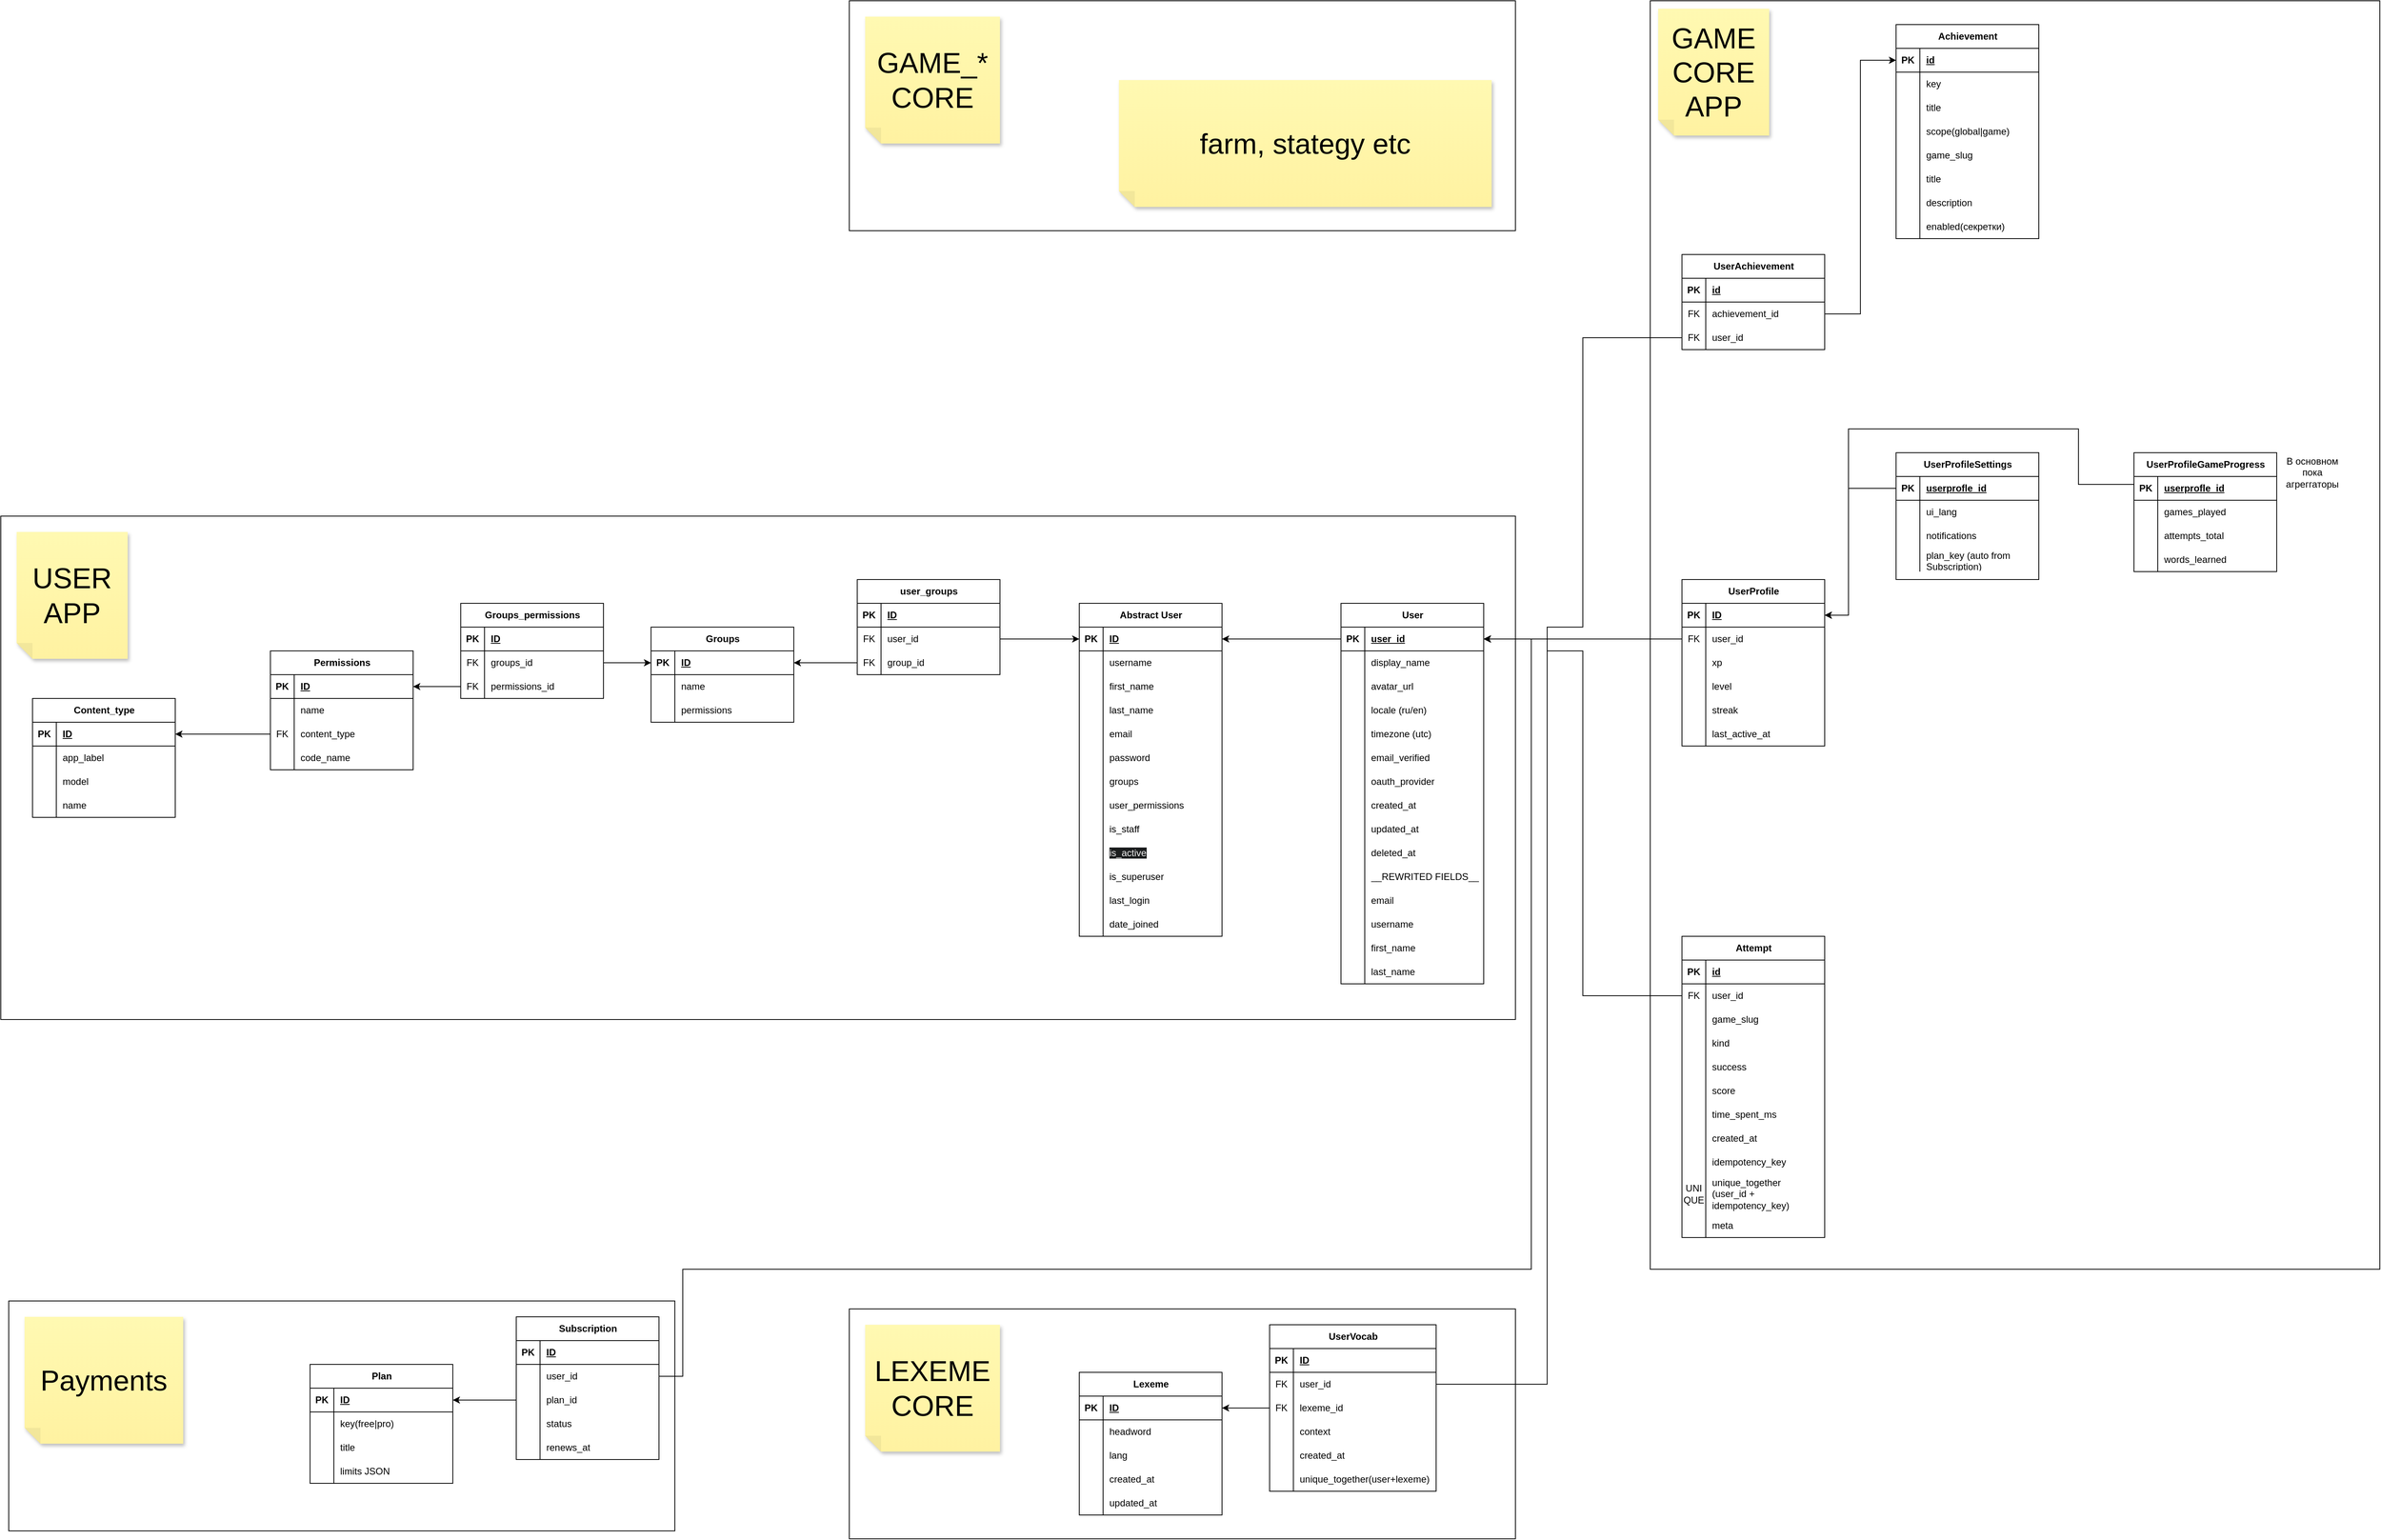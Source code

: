 <mxfile version="21.6.8" type="device">
  <diagram name="Страница — 1" id="w7Ijioix4b9thDVN6LIM">
    <mxGraphModel dx="6666" dy="3279" grid="1" gridSize="10" guides="1" tooltips="1" connect="1" arrows="1" fold="1" page="1" pageScale="1" pageWidth="827" pageHeight="1169" math="0" shadow="0">
      <root>
        <mxCell id="0" />
        <mxCell id="1" parent="0" />
        <mxCell id="YajXUn5LtKAcZvplL1_c-455" value="" style="whiteSpace=wrap;html=1;" parent="1" vertex="1">
          <mxGeometry x="170" y="-720" width="920" height="1600" as="geometry" />
        </mxCell>
        <mxCell id="YajXUn5LtKAcZvplL1_c-453" value="" style="whiteSpace=wrap;html=1;" parent="1" vertex="1">
          <mxGeometry x="-1910" y="-70" width="1910" height="635" as="geometry" />
        </mxCell>
        <mxCell id="YajXUn5LtKAcZvplL1_c-1" value="Abstract User" style="shape=table;startSize=30;container=1;collapsible=1;childLayout=tableLayout;fixedRows=1;rowLines=0;fontStyle=1;align=center;resizeLast=1;html=1;" parent="1" vertex="1">
          <mxGeometry x="-550" y="40" width="180" height="420" as="geometry" />
        </mxCell>
        <mxCell id="YajXUn5LtKAcZvplL1_c-2" value="" style="shape=tableRow;horizontal=0;startSize=0;swimlaneHead=0;swimlaneBody=0;fillColor=none;collapsible=0;dropTarget=0;points=[[0,0.5],[1,0.5]];portConstraint=eastwest;top=0;left=0;right=0;bottom=1;" parent="YajXUn5LtKAcZvplL1_c-1" vertex="1">
          <mxGeometry y="30" width="180" height="30" as="geometry" />
        </mxCell>
        <mxCell id="YajXUn5LtKAcZvplL1_c-3" value="PK" style="shape=partialRectangle;connectable=0;fillColor=none;top=0;left=0;bottom=0;right=0;fontStyle=1;overflow=hidden;whiteSpace=wrap;html=1;" parent="YajXUn5LtKAcZvplL1_c-2" vertex="1">
          <mxGeometry width="30" height="30" as="geometry">
            <mxRectangle width="30" height="30" as="alternateBounds" />
          </mxGeometry>
        </mxCell>
        <mxCell id="YajXUn5LtKAcZvplL1_c-4" value="ID" style="shape=partialRectangle;connectable=0;fillColor=none;top=0;left=0;bottom=0;right=0;align=left;spacingLeft=6;fontStyle=5;overflow=hidden;whiteSpace=wrap;html=1;" parent="YajXUn5LtKAcZvplL1_c-2" vertex="1">
          <mxGeometry x="30" width="150" height="30" as="geometry">
            <mxRectangle width="150" height="30" as="alternateBounds" />
          </mxGeometry>
        </mxCell>
        <mxCell id="YajXUn5LtKAcZvplL1_c-5" value="" style="shape=tableRow;horizontal=0;startSize=0;swimlaneHead=0;swimlaneBody=0;fillColor=none;collapsible=0;dropTarget=0;points=[[0,0.5],[1,0.5]];portConstraint=eastwest;top=0;left=0;right=0;bottom=0;" parent="YajXUn5LtKAcZvplL1_c-1" vertex="1">
          <mxGeometry y="60" width="180" height="30" as="geometry" />
        </mxCell>
        <mxCell id="YajXUn5LtKAcZvplL1_c-6" value="" style="shape=partialRectangle;connectable=0;fillColor=none;top=0;left=0;bottom=0;right=0;editable=1;overflow=hidden;whiteSpace=wrap;html=1;" parent="YajXUn5LtKAcZvplL1_c-5" vertex="1">
          <mxGeometry width="30" height="30" as="geometry">
            <mxRectangle width="30" height="30" as="alternateBounds" />
          </mxGeometry>
        </mxCell>
        <mxCell id="YajXUn5LtKAcZvplL1_c-7" value="username" style="shape=partialRectangle;connectable=0;fillColor=none;top=0;left=0;bottom=0;right=0;align=left;spacingLeft=6;overflow=hidden;whiteSpace=wrap;html=1;" parent="YajXUn5LtKAcZvplL1_c-5" vertex="1">
          <mxGeometry x="30" width="150" height="30" as="geometry">
            <mxRectangle width="150" height="30" as="alternateBounds" />
          </mxGeometry>
        </mxCell>
        <mxCell id="YajXUn5LtKAcZvplL1_c-8" value="" style="shape=tableRow;horizontal=0;startSize=0;swimlaneHead=0;swimlaneBody=0;fillColor=none;collapsible=0;dropTarget=0;points=[[0,0.5],[1,0.5]];portConstraint=eastwest;top=0;left=0;right=0;bottom=0;" parent="YajXUn5LtKAcZvplL1_c-1" vertex="1">
          <mxGeometry y="90" width="180" height="30" as="geometry" />
        </mxCell>
        <mxCell id="YajXUn5LtKAcZvplL1_c-9" value="" style="shape=partialRectangle;connectable=0;fillColor=none;top=0;left=0;bottom=0;right=0;editable=1;overflow=hidden;whiteSpace=wrap;html=1;" parent="YajXUn5LtKAcZvplL1_c-8" vertex="1">
          <mxGeometry width="30" height="30" as="geometry">
            <mxRectangle width="30" height="30" as="alternateBounds" />
          </mxGeometry>
        </mxCell>
        <mxCell id="YajXUn5LtKAcZvplL1_c-10" value="first_name" style="shape=partialRectangle;connectable=0;fillColor=none;top=0;left=0;bottom=0;right=0;align=left;spacingLeft=6;overflow=hidden;whiteSpace=wrap;html=1;" parent="YajXUn5LtKAcZvplL1_c-8" vertex="1">
          <mxGeometry x="30" width="150" height="30" as="geometry">
            <mxRectangle width="150" height="30" as="alternateBounds" />
          </mxGeometry>
        </mxCell>
        <mxCell id="YajXUn5LtKAcZvplL1_c-11" value="" style="shape=tableRow;horizontal=0;startSize=0;swimlaneHead=0;swimlaneBody=0;fillColor=none;collapsible=0;dropTarget=0;points=[[0,0.5],[1,0.5]];portConstraint=eastwest;top=0;left=0;right=0;bottom=0;" parent="YajXUn5LtKAcZvplL1_c-1" vertex="1">
          <mxGeometry y="120" width="180" height="30" as="geometry" />
        </mxCell>
        <mxCell id="YajXUn5LtKAcZvplL1_c-12" value="" style="shape=partialRectangle;connectable=0;fillColor=none;top=0;left=0;bottom=0;right=0;editable=1;overflow=hidden;whiteSpace=wrap;html=1;" parent="YajXUn5LtKAcZvplL1_c-11" vertex="1">
          <mxGeometry width="30" height="30" as="geometry">
            <mxRectangle width="30" height="30" as="alternateBounds" />
          </mxGeometry>
        </mxCell>
        <mxCell id="YajXUn5LtKAcZvplL1_c-13" value="last_name" style="shape=partialRectangle;connectable=0;fillColor=none;top=0;left=0;bottom=0;right=0;align=left;spacingLeft=6;overflow=hidden;whiteSpace=wrap;html=1;" parent="YajXUn5LtKAcZvplL1_c-11" vertex="1">
          <mxGeometry x="30" width="150" height="30" as="geometry">
            <mxRectangle width="150" height="30" as="alternateBounds" />
          </mxGeometry>
        </mxCell>
        <mxCell id="YajXUn5LtKAcZvplL1_c-19" value="" style="shape=tableRow;horizontal=0;startSize=0;swimlaneHead=0;swimlaneBody=0;fillColor=none;collapsible=0;dropTarget=0;points=[[0,0.5],[1,0.5]];portConstraint=eastwest;top=0;left=0;right=0;bottom=0;" parent="YajXUn5LtKAcZvplL1_c-1" vertex="1">
          <mxGeometry y="150" width="180" height="30" as="geometry" />
        </mxCell>
        <mxCell id="YajXUn5LtKAcZvplL1_c-20" value="" style="shape=partialRectangle;connectable=0;fillColor=none;top=0;left=0;bottom=0;right=0;editable=1;overflow=hidden;whiteSpace=wrap;html=1;" parent="YajXUn5LtKAcZvplL1_c-19" vertex="1">
          <mxGeometry width="30" height="30" as="geometry">
            <mxRectangle width="30" height="30" as="alternateBounds" />
          </mxGeometry>
        </mxCell>
        <mxCell id="YajXUn5LtKAcZvplL1_c-21" value="email" style="shape=partialRectangle;connectable=0;fillColor=none;top=0;left=0;bottom=0;right=0;align=left;spacingLeft=6;overflow=hidden;whiteSpace=wrap;html=1;" parent="YajXUn5LtKAcZvplL1_c-19" vertex="1">
          <mxGeometry x="30" width="150" height="30" as="geometry">
            <mxRectangle width="150" height="30" as="alternateBounds" />
          </mxGeometry>
        </mxCell>
        <mxCell id="YajXUn5LtKAcZvplL1_c-22" value="" style="shape=tableRow;horizontal=0;startSize=0;swimlaneHead=0;swimlaneBody=0;fillColor=none;collapsible=0;dropTarget=0;points=[[0,0.5],[1,0.5]];portConstraint=eastwest;top=0;left=0;right=0;bottom=0;" parent="YajXUn5LtKAcZvplL1_c-1" vertex="1">
          <mxGeometry y="180" width="180" height="30" as="geometry" />
        </mxCell>
        <mxCell id="YajXUn5LtKAcZvplL1_c-23" value="" style="shape=partialRectangle;connectable=0;fillColor=none;top=0;left=0;bottom=0;right=0;editable=1;overflow=hidden;whiteSpace=wrap;html=1;" parent="YajXUn5LtKAcZvplL1_c-22" vertex="1">
          <mxGeometry width="30" height="30" as="geometry">
            <mxRectangle width="30" height="30" as="alternateBounds" />
          </mxGeometry>
        </mxCell>
        <mxCell id="YajXUn5LtKAcZvplL1_c-24" value="password" style="shape=partialRectangle;connectable=0;fillColor=none;top=0;left=0;bottom=0;right=0;align=left;spacingLeft=6;overflow=hidden;whiteSpace=wrap;html=1;" parent="YajXUn5LtKAcZvplL1_c-22" vertex="1">
          <mxGeometry x="30" width="150" height="30" as="geometry">
            <mxRectangle width="150" height="30" as="alternateBounds" />
          </mxGeometry>
        </mxCell>
        <mxCell id="YajXUn5LtKAcZvplL1_c-25" value="" style="shape=tableRow;horizontal=0;startSize=0;swimlaneHead=0;swimlaneBody=0;fillColor=none;collapsible=0;dropTarget=0;points=[[0,0.5],[1,0.5]];portConstraint=eastwest;top=0;left=0;right=0;bottom=0;" parent="YajXUn5LtKAcZvplL1_c-1" vertex="1">
          <mxGeometry y="210" width="180" height="30" as="geometry" />
        </mxCell>
        <mxCell id="YajXUn5LtKAcZvplL1_c-26" value="" style="shape=partialRectangle;connectable=0;fillColor=none;top=0;left=0;bottom=0;right=0;editable=1;overflow=hidden;whiteSpace=wrap;html=1;" parent="YajXUn5LtKAcZvplL1_c-25" vertex="1">
          <mxGeometry width="30" height="30" as="geometry">
            <mxRectangle width="30" height="30" as="alternateBounds" />
          </mxGeometry>
        </mxCell>
        <mxCell id="YajXUn5LtKAcZvplL1_c-27" value="groups" style="shape=partialRectangle;connectable=0;fillColor=none;top=0;left=0;bottom=0;right=0;align=left;spacingLeft=6;overflow=hidden;whiteSpace=wrap;html=1;" parent="YajXUn5LtKAcZvplL1_c-25" vertex="1">
          <mxGeometry x="30" width="150" height="30" as="geometry">
            <mxRectangle width="150" height="30" as="alternateBounds" />
          </mxGeometry>
        </mxCell>
        <mxCell id="YajXUn5LtKAcZvplL1_c-28" value="" style="shape=tableRow;horizontal=0;startSize=0;swimlaneHead=0;swimlaneBody=0;fillColor=none;collapsible=0;dropTarget=0;points=[[0,0.5],[1,0.5]];portConstraint=eastwest;top=0;left=0;right=0;bottom=0;" parent="YajXUn5LtKAcZvplL1_c-1" vertex="1">
          <mxGeometry y="240" width="180" height="30" as="geometry" />
        </mxCell>
        <mxCell id="YajXUn5LtKAcZvplL1_c-29" value="" style="shape=partialRectangle;connectable=0;fillColor=none;top=0;left=0;bottom=0;right=0;editable=1;overflow=hidden;whiteSpace=wrap;html=1;" parent="YajXUn5LtKAcZvplL1_c-28" vertex="1">
          <mxGeometry width="30" height="30" as="geometry">
            <mxRectangle width="30" height="30" as="alternateBounds" />
          </mxGeometry>
        </mxCell>
        <mxCell id="YajXUn5LtKAcZvplL1_c-30" value="user_permissions" style="shape=partialRectangle;connectable=0;fillColor=none;top=0;left=0;bottom=0;right=0;align=left;spacingLeft=6;overflow=hidden;whiteSpace=wrap;html=1;" parent="YajXUn5LtKAcZvplL1_c-28" vertex="1">
          <mxGeometry x="30" width="150" height="30" as="geometry">
            <mxRectangle width="150" height="30" as="alternateBounds" />
          </mxGeometry>
        </mxCell>
        <mxCell id="YajXUn5LtKAcZvplL1_c-31" value="" style="shape=tableRow;horizontal=0;startSize=0;swimlaneHead=0;swimlaneBody=0;fillColor=none;collapsible=0;dropTarget=0;points=[[0,0.5],[1,0.5]];portConstraint=eastwest;top=0;left=0;right=0;bottom=0;" parent="YajXUn5LtKAcZvplL1_c-1" vertex="1">
          <mxGeometry y="270" width="180" height="30" as="geometry" />
        </mxCell>
        <mxCell id="YajXUn5LtKAcZvplL1_c-32" value="" style="shape=partialRectangle;connectable=0;fillColor=none;top=0;left=0;bottom=0;right=0;editable=1;overflow=hidden;whiteSpace=wrap;html=1;" parent="YajXUn5LtKAcZvplL1_c-31" vertex="1">
          <mxGeometry width="30" height="30" as="geometry">
            <mxRectangle width="30" height="30" as="alternateBounds" />
          </mxGeometry>
        </mxCell>
        <mxCell id="YajXUn5LtKAcZvplL1_c-33" value="is_staff" style="shape=partialRectangle;connectable=0;fillColor=none;top=0;left=0;bottom=0;right=0;align=left;spacingLeft=6;overflow=hidden;whiteSpace=wrap;html=1;" parent="YajXUn5LtKAcZvplL1_c-31" vertex="1">
          <mxGeometry x="30" width="150" height="30" as="geometry">
            <mxRectangle width="150" height="30" as="alternateBounds" />
          </mxGeometry>
        </mxCell>
        <mxCell id="YajXUn5LtKAcZvplL1_c-34" value="" style="shape=tableRow;horizontal=0;startSize=0;swimlaneHead=0;swimlaneBody=0;fillColor=none;collapsible=0;dropTarget=0;points=[[0,0.5],[1,0.5]];portConstraint=eastwest;top=0;left=0;right=0;bottom=0;" parent="YajXUn5LtKAcZvplL1_c-1" vertex="1">
          <mxGeometry y="300" width="180" height="30" as="geometry" />
        </mxCell>
        <mxCell id="YajXUn5LtKAcZvplL1_c-35" value="" style="shape=partialRectangle;connectable=0;fillColor=none;top=0;left=0;bottom=0;right=0;editable=1;overflow=hidden;whiteSpace=wrap;html=1;" parent="YajXUn5LtKAcZvplL1_c-34" vertex="1">
          <mxGeometry width="30" height="30" as="geometry">
            <mxRectangle width="30" height="30" as="alternateBounds" />
          </mxGeometry>
        </mxCell>
        <mxCell id="YajXUn5LtKAcZvplL1_c-36" value="&lt;span style=&quot;color: rgb(240, 240, 240); font-family: Helvetica; font-size: 12px; font-style: normal; font-variant-ligatures: normal; font-variant-caps: normal; font-weight: 400; letter-spacing: normal; orphans: 2; text-align: left; text-indent: 0px; text-transform: none; widows: 2; word-spacing: 0px; -webkit-text-stroke-width: 0px; background-color: rgb(27, 29, 30); text-decoration-thickness: initial; text-decoration-style: initial; text-decoration-color: initial; float: none; display: inline !important;&quot;&gt;is_active&lt;/span&gt;" style="shape=partialRectangle;connectable=0;fillColor=none;top=0;left=0;bottom=0;right=0;align=left;spacingLeft=6;overflow=hidden;whiteSpace=wrap;html=1;" parent="YajXUn5LtKAcZvplL1_c-34" vertex="1">
          <mxGeometry x="30" width="150" height="30" as="geometry">
            <mxRectangle width="150" height="30" as="alternateBounds" />
          </mxGeometry>
        </mxCell>
        <mxCell id="YajXUn5LtKAcZvplL1_c-38" value="" style="shape=tableRow;horizontal=0;startSize=0;swimlaneHead=0;swimlaneBody=0;fillColor=none;collapsible=0;dropTarget=0;points=[[0,0.5],[1,0.5]];portConstraint=eastwest;top=0;left=0;right=0;bottom=0;" parent="YajXUn5LtKAcZvplL1_c-1" vertex="1">
          <mxGeometry y="330" width="180" height="30" as="geometry" />
        </mxCell>
        <mxCell id="YajXUn5LtKAcZvplL1_c-39" value="" style="shape=partialRectangle;connectable=0;fillColor=none;top=0;left=0;bottom=0;right=0;editable=1;overflow=hidden;whiteSpace=wrap;html=1;" parent="YajXUn5LtKAcZvplL1_c-38" vertex="1">
          <mxGeometry width="30" height="30" as="geometry">
            <mxRectangle width="30" height="30" as="alternateBounds" />
          </mxGeometry>
        </mxCell>
        <mxCell id="YajXUn5LtKAcZvplL1_c-40" value="is_superuser" style="shape=partialRectangle;connectable=0;fillColor=none;top=0;left=0;bottom=0;right=0;align=left;spacingLeft=6;overflow=hidden;whiteSpace=wrap;html=1;" parent="YajXUn5LtKAcZvplL1_c-38" vertex="1">
          <mxGeometry x="30" width="150" height="30" as="geometry">
            <mxRectangle width="150" height="30" as="alternateBounds" />
          </mxGeometry>
        </mxCell>
        <mxCell id="YajXUn5LtKAcZvplL1_c-41" value="" style="shape=tableRow;horizontal=0;startSize=0;swimlaneHead=0;swimlaneBody=0;fillColor=none;collapsible=0;dropTarget=0;points=[[0,0.5],[1,0.5]];portConstraint=eastwest;top=0;left=0;right=0;bottom=0;" parent="YajXUn5LtKAcZvplL1_c-1" vertex="1">
          <mxGeometry y="360" width="180" height="30" as="geometry" />
        </mxCell>
        <mxCell id="YajXUn5LtKAcZvplL1_c-42" value="" style="shape=partialRectangle;connectable=0;fillColor=none;top=0;left=0;bottom=0;right=0;editable=1;overflow=hidden;whiteSpace=wrap;html=1;" parent="YajXUn5LtKAcZvplL1_c-41" vertex="1">
          <mxGeometry width="30" height="30" as="geometry">
            <mxRectangle width="30" height="30" as="alternateBounds" />
          </mxGeometry>
        </mxCell>
        <mxCell id="YajXUn5LtKAcZvplL1_c-43" value="last_login" style="shape=partialRectangle;connectable=0;fillColor=none;top=0;left=0;bottom=0;right=0;align=left;spacingLeft=6;overflow=hidden;whiteSpace=wrap;html=1;" parent="YajXUn5LtKAcZvplL1_c-41" vertex="1">
          <mxGeometry x="30" width="150" height="30" as="geometry">
            <mxRectangle width="150" height="30" as="alternateBounds" />
          </mxGeometry>
        </mxCell>
        <mxCell id="YajXUn5LtKAcZvplL1_c-81" value="" style="shape=tableRow;horizontal=0;startSize=0;swimlaneHead=0;swimlaneBody=0;fillColor=none;collapsible=0;dropTarget=0;points=[[0,0.5],[1,0.5]];portConstraint=eastwest;top=0;left=0;right=0;bottom=0;" parent="YajXUn5LtKAcZvplL1_c-1" vertex="1">
          <mxGeometry y="390" width="180" height="30" as="geometry" />
        </mxCell>
        <mxCell id="YajXUn5LtKAcZvplL1_c-82" value="" style="shape=partialRectangle;connectable=0;fillColor=none;top=0;left=0;bottom=0;right=0;editable=1;overflow=hidden;whiteSpace=wrap;html=1;" parent="YajXUn5LtKAcZvplL1_c-81" vertex="1">
          <mxGeometry width="30" height="30" as="geometry">
            <mxRectangle width="30" height="30" as="alternateBounds" />
          </mxGeometry>
        </mxCell>
        <mxCell id="YajXUn5LtKAcZvplL1_c-83" value="date_joined" style="shape=partialRectangle;connectable=0;fillColor=none;top=0;left=0;bottom=0;right=0;align=left;spacingLeft=6;overflow=hidden;whiteSpace=wrap;html=1;" parent="YajXUn5LtKAcZvplL1_c-81" vertex="1">
          <mxGeometry x="30" width="150" height="30" as="geometry">
            <mxRectangle width="150" height="30" as="alternateBounds" />
          </mxGeometry>
        </mxCell>
        <mxCell id="YajXUn5LtKAcZvplL1_c-84" value="User" style="shape=table;startSize=30;container=1;collapsible=1;childLayout=tableLayout;fixedRows=1;rowLines=0;fontStyle=1;align=center;resizeLast=1;html=1;" parent="1" vertex="1">
          <mxGeometry x="-220" y="40" width="180" height="480" as="geometry" />
        </mxCell>
        <mxCell id="YajXUn5LtKAcZvplL1_c-85" value="" style="shape=tableRow;horizontal=0;startSize=0;swimlaneHead=0;swimlaneBody=0;fillColor=none;collapsible=0;dropTarget=0;points=[[0,0.5],[1,0.5]];portConstraint=eastwest;top=0;left=0;right=0;bottom=1;" parent="YajXUn5LtKAcZvplL1_c-84" vertex="1">
          <mxGeometry y="30" width="180" height="30" as="geometry" />
        </mxCell>
        <mxCell id="YajXUn5LtKAcZvplL1_c-86" value="PK" style="shape=partialRectangle;connectable=0;fillColor=none;top=0;left=0;bottom=0;right=0;fontStyle=1;overflow=hidden;whiteSpace=wrap;html=1;" parent="YajXUn5LtKAcZvplL1_c-85" vertex="1">
          <mxGeometry width="30" height="30" as="geometry">
            <mxRectangle width="30" height="30" as="alternateBounds" />
          </mxGeometry>
        </mxCell>
        <mxCell id="YajXUn5LtKAcZvplL1_c-87" value="user_id" style="shape=partialRectangle;connectable=0;fillColor=none;top=0;left=0;bottom=0;right=0;align=left;spacingLeft=6;fontStyle=5;overflow=hidden;whiteSpace=wrap;html=1;" parent="YajXUn5LtKAcZvplL1_c-85" vertex="1">
          <mxGeometry x="30" width="150" height="30" as="geometry">
            <mxRectangle width="150" height="30" as="alternateBounds" />
          </mxGeometry>
        </mxCell>
        <mxCell id="YajXUn5LtKAcZvplL1_c-91" value="" style="shape=tableRow;horizontal=0;startSize=0;swimlaneHead=0;swimlaneBody=0;fillColor=none;collapsible=0;dropTarget=0;points=[[0,0.5],[1,0.5]];portConstraint=eastwest;top=0;left=0;right=0;bottom=0;" parent="YajXUn5LtKAcZvplL1_c-84" vertex="1">
          <mxGeometry y="60" width="180" height="30" as="geometry" />
        </mxCell>
        <mxCell id="YajXUn5LtKAcZvplL1_c-92" value="" style="shape=partialRectangle;connectable=0;fillColor=none;top=0;left=0;bottom=0;right=0;editable=1;overflow=hidden;whiteSpace=wrap;html=1;" parent="YajXUn5LtKAcZvplL1_c-91" vertex="1">
          <mxGeometry width="30" height="30" as="geometry">
            <mxRectangle width="30" height="30" as="alternateBounds" />
          </mxGeometry>
        </mxCell>
        <mxCell id="YajXUn5LtKAcZvplL1_c-93" value="display_name" style="shape=partialRectangle;connectable=0;fillColor=none;top=0;left=0;bottom=0;right=0;align=left;spacingLeft=6;overflow=hidden;whiteSpace=wrap;html=1;" parent="YajXUn5LtKAcZvplL1_c-91" vertex="1">
          <mxGeometry x="30" width="150" height="30" as="geometry">
            <mxRectangle width="150" height="30" as="alternateBounds" />
          </mxGeometry>
        </mxCell>
        <mxCell id="YajXUn5LtKAcZvplL1_c-94" value="" style="shape=tableRow;horizontal=0;startSize=0;swimlaneHead=0;swimlaneBody=0;fillColor=none;collapsible=0;dropTarget=0;points=[[0,0.5],[1,0.5]];portConstraint=eastwest;top=0;left=0;right=0;bottom=0;" parent="YajXUn5LtKAcZvplL1_c-84" vertex="1">
          <mxGeometry y="90" width="180" height="30" as="geometry" />
        </mxCell>
        <mxCell id="YajXUn5LtKAcZvplL1_c-95" value="" style="shape=partialRectangle;connectable=0;fillColor=none;top=0;left=0;bottom=0;right=0;editable=1;overflow=hidden;whiteSpace=wrap;html=1;" parent="YajXUn5LtKAcZvplL1_c-94" vertex="1">
          <mxGeometry width="30" height="30" as="geometry">
            <mxRectangle width="30" height="30" as="alternateBounds" />
          </mxGeometry>
        </mxCell>
        <mxCell id="YajXUn5LtKAcZvplL1_c-96" value="avatar_url" style="shape=partialRectangle;connectable=0;fillColor=none;top=0;left=0;bottom=0;right=0;align=left;spacingLeft=6;overflow=hidden;whiteSpace=wrap;html=1;" parent="YajXUn5LtKAcZvplL1_c-94" vertex="1">
          <mxGeometry x="30" width="150" height="30" as="geometry">
            <mxRectangle width="150" height="30" as="alternateBounds" />
          </mxGeometry>
        </mxCell>
        <mxCell id="YajXUn5LtKAcZvplL1_c-99" value="" style="shape=tableRow;horizontal=0;startSize=0;swimlaneHead=0;swimlaneBody=0;fillColor=none;collapsible=0;dropTarget=0;points=[[0,0.5],[1,0.5]];portConstraint=eastwest;top=0;left=0;right=0;bottom=0;" parent="YajXUn5LtKAcZvplL1_c-84" vertex="1">
          <mxGeometry y="120" width="180" height="30" as="geometry" />
        </mxCell>
        <mxCell id="YajXUn5LtKAcZvplL1_c-100" value="" style="shape=partialRectangle;connectable=0;fillColor=none;top=0;left=0;bottom=0;right=0;editable=1;overflow=hidden;whiteSpace=wrap;html=1;" parent="YajXUn5LtKAcZvplL1_c-99" vertex="1">
          <mxGeometry width="30" height="30" as="geometry">
            <mxRectangle width="30" height="30" as="alternateBounds" />
          </mxGeometry>
        </mxCell>
        <mxCell id="YajXUn5LtKAcZvplL1_c-101" value="locale (ru/en)" style="shape=partialRectangle;connectable=0;fillColor=none;top=0;left=0;bottom=0;right=0;align=left;spacingLeft=6;overflow=hidden;whiteSpace=wrap;html=1;" parent="YajXUn5LtKAcZvplL1_c-99" vertex="1">
          <mxGeometry x="30" width="150" height="30" as="geometry">
            <mxRectangle width="150" height="30" as="alternateBounds" />
          </mxGeometry>
        </mxCell>
        <mxCell id="YajXUn5LtKAcZvplL1_c-102" value="" style="shape=tableRow;horizontal=0;startSize=0;swimlaneHead=0;swimlaneBody=0;fillColor=none;collapsible=0;dropTarget=0;points=[[0,0.5],[1,0.5]];portConstraint=eastwest;top=0;left=0;right=0;bottom=0;" parent="YajXUn5LtKAcZvplL1_c-84" vertex="1">
          <mxGeometry y="150" width="180" height="30" as="geometry" />
        </mxCell>
        <mxCell id="YajXUn5LtKAcZvplL1_c-103" value="" style="shape=partialRectangle;connectable=0;fillColor=none;top=0;left=0;bottom=0;right=0;editable=1;overflow=hidden;whiteSpace=wrap;html=1;" parent="YajXUn5LtKAcZvplL1_c-102" vertex="1">
          <mxGeometry width="30" height="30" as="geometry">
            <mxRectangle width="30" height="30" as="alternateBounds" />
          </mxGeometry>
        </mxCell>
        <mxCell id="YajXUn5LtKAcZvplL1_c-104" value="timezone (utc)" style="shape=partialRectangle;connectable=0;fillColor=none;top=0;left=0;bottom=0;right=0;align=left;spacingLeft=6;overflow=hidden;whiteSpace=wrap;html=1;" parent="YajXUn5LtKAcZvplL1_c-102" vertex="1">
          <mxGeometry x="30" width="150" height="30" as="geometry">
            <mxRectangle width="150" height="30" as="alternateBounds" />
          </mxGeometry>
        </mxCell>
        <mxCell id="YajXUn5LtKAcZvplL1_c-105" value="" style="shape=tableRow;horizontal=0;startSize=0;swimlaneHead=0;swimlaneBody=0;fillColor=none;collapsible=0;dropTarget=0;points=[[0,0.5],[1,0.5]];portConstraint=eastwest;top=0;left=0;right=0;bottom=0;" parent="YajXUn5LtKAcZvplL1_c-84" vertex="1">
          <mxGeometry y="180" width="180" height="30" as="geometry" />
        </mxCell>
        <mxCell id="YajXUn5LtKAcZvplL1_c-106" value="" style="shape=partialRectangle;connectable=0;fillColor=none;top=0;left=0;bottom=0;right=0;editable=1;overflow=hidden;whiteSpace=wrap;html=1;" parent="YajXUn5LtKAcZvplL1_c-105" vertex="1">
          <mxGeometry width="30" height="30" as="geometry">
            <mxRectangle width="30" height="30" as="alternateBounds" />
          </mxGeometry>
        </mxCell>
        <mxCell id="YajXUn5LtKAcZvplL1_c-107" value="email_verified" style="shape=partialRectangle;connectable=0;fillColor=none;top=0;left=0;bottom=0;right=0;align=left;spacingLeft=6;overflow=hidden;whiteSpace=wrap;html=1;" parent="YajXUn5LtKAcZvplL1_c-105" vertex="1">
          <mxGeometry x="30" width="150" height="30" as="geometry">
            <mxRectangle width="150" height="30" as="alternateBounds" />
          </mxGeometry>
        </mxCell>
        <mxCell id="YajXUn5LtKAcZvplL1_c-108" value="" style="shape=tableRow;horizontal=0;startSize=0;swimlaneHead=0;swimlaneBody=0;fillColor=none;collapsible=0;dropTarget=0;points=[[0,0.5],[1,0.5]];portConstraint=eastwest;top=0;left=0;right=0;bottom=0;" parent="YajXUn5LtKAcZvplL1_c-84" vertex="1">
          <mxGeometry y="210" width="180" height="30" as="geometry" />
        </mxCell>
        <mxCell id="YajXUn5LtKAcZvplL1_c-109" value="" style="shape=partialRectangle;connectable=0;fillColor=none;top=0;left=0;bottom=0;right=0;editable=1;overflow=hidden;whiteSpace=wrap;html=1;" parent="YajXUn5LtKAcZvplL1_c-108" vertex="1">
          <mxGeometry width="30" height="30" as="geometry">
            <mxRectangle width="30" height="30" as="alternateBounds" />
          </mxGeometry>
        </mxCell>
        <mxCell id="YajXUn5LtKAcZvplL1_c-110" value="oauth_provider" style="shape=partialRectangle;connectable=0;fillColor=none;top=0;left=0;bottom=0;right=0;align=left;spacingLeft=6;overflow=hidden;whiteSpace=wrap;html=1;" parent="YajXUn5LtKAcZvplL1_c-108" vertex="1">
          <mxGeometry x="30" width="150" height="30" as="geometry">
            <mxRectangle width="150" height="30" as="alternateBounds" />
          </mxGeometry>
        </mxCell>
        <mxCell id="YajXUn5LtKAcZvplL1_c-446" style="shape=tableRow;horizontal=0;startSize=0;swimlaneHead=0;swimlaneBody=0;fillColor=none;collapsible=0;dropTarget=0;points=[[0,0.5],[1,0.5]];portConstraint=eastwest;top=0;left=0;right=0;bottom=0;" parent="YajXUn5LtKAcZvplL1_c-84" vertex="1">
          <mxGeometry y="240" width="180" height="30" as="geometry" />
        </mxCell>
        <mxCell id="YajXUn5LtKAcZvplL1_c-447" style="shape=partialRectangle;connectable=0;fillColor=none;top=0;left=0;bottom=0;right=0;editable=1;overflow=hidden;whiteSpace=wrap;html=1;" parent="YajXUn5LtKAcZvplL1_c-446" vertex="1">
          <mxGeometry width="30" height="30" as="geometry">
            <mxRectangle width="30" height="30" as="alternateBounds" />
          </mxGeometry>
        </mxCell>
        <mxCell id="YajXUn5LtKAcZvplL1_c-448" value="created_at" style="shape=partialRectangle;connectable=0;fillColor=none;top=0;left=0;bottom=0;right=0;align=left;spacingLeft=6;overflow=hidden;whiteSpace=wrap;html=1;" parent="YajXUn5LtKAcZvplL1_c-446" vertex="1">
          <mxGeometry x="30" width="150" height="30" as="geometry">
            <mxRectangle width="150" height="30" as="alternateBounds" />
          </mxGeometry>
        </mxCell>
        <mxCell id="YajXUn5LtKAcZvplL1_c-449" style="shape=tableRow;horizontal=0;startSize=0;swimlaneHead=0;swimlaneBody=0;fillColor=none;collapsible=0;dropTarget=0;points=[[0,0.5],[1,0.5]];portConstraint=eastwest;top=0;left=0;right=0;bottom=0;" parent="YajXUn5LtKAcZvplL1_c-84" vertex="1">
          <mxGeometry y="270" width="180" height="30" as="geometry" />
        </mxCell>
        <mxCell id="YajXUn5LtKAcZvplL1_c-450" style="shape=partialRectangle;connectable=0;fillColor=none;top=0;left=0;bottom=0;right=0;editable=1;overflow=hidden;whiteSpace=wrap;html=1;" parent="YajXUn5LtKAcZvplL1_c-449" vertex="1">
          <mxGeometry width="30" height="30" as="geometry">
            <mxRectangle width="30" height="30" as="alternateBounds" />
          </mxGeometry>
        </mxCell>
        <mxCell id="YajXUn5LtKAcZvplL1_c-451" value="updated_at" style="shape=partialRectangle;connectable=0;fillColor=none;top=0;left=0;bottom=0;right=0;align=left;spacingLeft=6;overflow=hidden;whiteSpace=wrap;html=1;" parent="YajXUn5LtKAcZvplL1_c-449" vertex="1">
          <mxGeometry x="30" width="150" height="30" as="geometry">
            <mxRectangle width="150" height="30" as="alternateBounds" />
          </mxGeometry>
        </mxCell>
        <mxCell id="YajXUn5LtKAcZvplL1_c-111" value="" style="shape=tableRow;horizontal=0;startSize=0;swimlaneHead=0;swimlaneBody=0;fillColor=none;collapsible=0;dropTarget=0;points=[[0,0.5],[1,0.5]];portConstraint=eastwest;top=0;left=0;right=0;bottom=0;" parent="YajXUn5LtKAcZvplL1_c-84" vertex="1">
          <mxGeometry y="300" width="180" height="30" as="geometry" />
        </mxCell>
        <mxCell id="YajXUn5LtKAcZvplL1_c-112" value="" style="shape=partialRectangle;connectable=0;fillColor=none;top=0;left=0;bottom=0;right=0;editable=1;overflow=hidden;whiteSpace=wrap;html=1;" parent="YajXUn5LtKAcZvplL1_c-111" vertex="1">
          <mxGeometry width="30" height="30" as="geometry">
            <mxRectangle width="30" height="30" as="alternateBounds" />
          </mxGeometry>
        </mxCell>
        <mxCell id="YajXUn5LtKAcZvplL1_c-113" value="deleted_at" style="shape=partialRectangle;connectable=0;fillColor=none;top=0;left=0;bottom=0;right=0;align=left;spacingLeft=6;overflow=hidden;whiteSpace=wrap;html=1;" parent="YajXUn5LtKAcZvplL1_c-111" vertex="1">
          <mxGeometry x="30" width="150" height="30" as="geometry">
            <mxRectangle width="150" height="30" as="alternateBounds" />
          </mxGeometry>
        </mxCell>
        <mxCell id="YajXUn5LtKAcZvplL1_c-114" value="" style="shape=tableRow;horizontal=0;startSize=0;swimlaneHead=0;swimlaneBody=0;fillColor=none;collapsible=0;dropTarget=0;points=[[0,0.5],[1,0.5]];portConstraint=eastwest;top=0;left=0;right=0;bottom=0;" parent="YajXUn5LtKAcZvplL1_c-84" vertex="1">
          <mxGeometry y="330" width="180" height="30" as="geometry" />
        </mxCell>
        <mxCell id="YajXUn5LtKAcZvplL1_c-115" value="" style="shape=partialRectangle;connectable=0;fillColor=none;top=0;left=0;bottom=0;right=0;editable=1;overflow=hidden;whiteSpace=wrap;html=1;" parent="YajXUn5LtKAcZvplL1_c-114" vertex="1">
          <mxGeometry width="30" height="30" as="geometry">
            <mxRectangle width="30" height="30" as="alternateBounds" />
          </mxGeometry>
        </mxCell>
        <mxCell id="YajXUn5LtKAcZvplL1_c-116" value="__REWRITED FIELDS__" style="shape=partialRectangle;connectable=0;fillColor=none;top=0;left=0;bottom=0;right=0;align=left;spacingLeft=6;overflow=hidden;whiteSpace=wrap;html=1;" parent="YajXUn5LtKAcZvplL1_c-114" vertex="1">
          <mxGeometry x="30" width="150" height="30" as="geometry">
            <mxRectangle width="150" height="30" as="alternateBounds" />
          </mxGeometry>
        </mxCell>
        <mxCell id="YajXUn5LtKAcZvplL1_c-117" value="" style="shape=tableRow;horizontal=0;startSize=0;swimlaneHead=0;swimlaneBody=0;fillColor=none;collapsible=0;dropTarget=0;points=[[0,0.5],[1,0.5]];portConstraint=eastwest;top=0;left=0;right=0;bottom=0;" parent="YajXUn5LtKAcZvplL1_c-84" vertex="1">
          <mxGeometry y="360" width="180" height="30" as="geometry" />
        </mxCell>
        <mxCell id="YajXUn5LtKAcZvplL1_c-118" value="" style="shape=partialRectangle;connectable=0;fillColor=none;top=0;left=0;bottom=0;right=0;editable=1;overflow=hidden;whiteSpace=wrap;html=1;" parent="YajXUn5LtKAcZvplL1_c-117" vertex="1">
          <mxGeometry width="30" height="30" as="geometry">
            <mxRectangle width="30" height="30" as="alternateBounds" />
          </mxGeometry>
        </mxCell>
        <mxCell id="YajXUn5LtKAcZvplL1_c-119" value="email" style="shape=partialRectangle;connectable=0;fillColor=none;top=0;left=0;bottom=0;right=0;align=left;spacingLeft=6;overflow=hidden;whiteSpace=wrap;html=1;" parent="YajXUn5LtKAcZvplL1_c-117" vertex="1">
          <mxGeometry x="30" width="150" height="30" as="geometry">
            <mxRectangle width="150" height="30" as="alternateBounds" />
          </mxGeometry>
        </mxCell>
        <mxCell id="YajXUn5LtKAcZvplL1_c-120" value="" style="shape=tableRow;horizontal=0;startSize=0;swimlaneHead=0;swimlaneBody=0;fillColor=none;collapsible=0;dropTarget=0;points=[[0,0.5],[1,0.5]];portConstraint=eastwest;top=0;left=0;right=0;bottom=0;" parent="YajXUn5LtKAcZvplL1_c-84" vertex="1">
          <mxGeometry y="390" width="180" height="30" as="geometry" />
        </mxCell>
        <mxCell id="YajXUn5LtKAcZvplL1_c-121" value="" style="shape=partialRectangle;connectable=0;fillColor=none;top=0;left=0;bottom=0;right=0;editable=1;overflow=hidden;whiteSpace=wrap;html=1;" parent="YajXUn5LtKAcZvplL1_c-120" vertex="1">
          <mxGeometry width="30" height="30" as="geometry">
            <mxRectangle width="30" height="30" as="alternateBounds" />
          </mxGeometry>
        </mxCell>
        <mxCell id="YajXUn5LtKAcZvplL1_c-122" value="username" style="shape=partialRectangle;connectable=0;fillColor=none;top=0;left=0;bottom=0;right=0;align=left;spacingLeft=6;overflow=hidden;whiteSpace=wrap;html=1;" parent="YajXUn5LtKAcZvplL1_c-120" vertex="1">
          <mxGeometry x="30" width="150" height="30" as="geometry">
            <mxRectangle width="150" height="30" as="alternateBounds" />
          </mxGeometry>
        </mxCell>
        <mxCell id="YajXUn5LtKAcZvplL1_c-123" value="" style="shape=tableRow;horizontal=0;startSize=0;swimlaneHead=0;swimlaneBody=0;fillColor=none;collapsible=0;dropTarget=0;points=[[0,0.5],[1,0.5]];portConstraint=eastwest;top=0;left=0;right=0;bottom=0;" parent="YajXUn5LtKAcZvplL1_c-84" vertex="1">
          <mxGeometry y="420" width="180" height="30" as="geometry" />
        </mxCell>
        <mxCell id="YajXUn5LtKAcZvplL1_c-124" value="" style="shape=partialRectangle;connectable=0;fillColor=none;top=0;left=0;bottom=0;right=0;editable=1;overflow=hidden;whiteSpace=wrap;html=1;" parent="YajXUn5LtKAcZvplL1_c-123" vertex="1">
          <mxGeometry width="30" height="30" as="geometry">
            <mxRectangle width="30" height="30" as="alternateBounds" />
          </mxGeometry>
        </mxCell>
        <mxCell id="YajXUn5LtKAcZvplL1_c-125" value="first_name" style="shape=partialRectangle;connectable=0;fillColor=none;top=0;left=0;bottom=0;right=0;align=left;spacingLeft=6;overflow=hidden;whiteSpace=wrap;html=1;" parent="YajXUn5LtKAcZvplL1_c-123" vertex="1">
          <mxGeometry x="30" width="150" height="30" as="geometry">
            <mxRectangle width="150" height="30" as="alternateBounds" />
          </mxGeometry>
        </mxCell>
        <mxCell id="YajXUn5LtKAcZvplL1_c-207" value="" style="shape=tableRow;horizontal=0;startSize=0;swimlaneHead=0;swimlaneBody=0;fillColor=none;collapsible=0;dropTarget=0;points=[[0,0.5],[1,0.5]];portConstraint=eastwest;top=0;left=0;right=0;bottom=0;" parent="YajXUn5LtKAcZvplL1_c-84" vertex="1">
          <mxGeometry y="450" width="180" height="30" as="geometry" />
        </mxCell>
        <mxCell id="YajXUn5LtKAcZvplL1_c-208" value="" style="shape=partialRectangle;connectable=0;fillColor=none;top=0;left=0;bottom=0;right=0;editable=1;overflow=hidden;whiteSpace=wrap;html=1;" parent="YajXUn5LtKAcZvplL1_c-207" vertex="1">
          <mxGeometry width="30" height="30" as="geometry">
            <mxRectangle width="30" height="30" as="alternateBounds" />
          </mxGeometry>
        </mxCell>
        <mxCell id="YajXUn5LtKAcZvplL1_c-209" value="last_name" style="shape=partialRectangle;connectable=0;fillColor=none;top=0;left=0;bottom=0;right=0;align=left;spacingLeft=6;overflow=hidden;whiteSpace=wrap;html=1;" parent="YajXUn5LtKAcZvplL1_c-207" vertex="1">
          <mxGeometry x="30" width="150" height="30" as="geometry">
            <mxRectangle width="150" height="30" as="alternateBounds" />
          </mxGeometry>
        </mxCell>
        <mxCell id="YajXUn5LtKAcZvplL1_c-214" value="Groups" style="shape=table;startSize=30;container=1;collapsible=1;childLayout=tableLayout;fixedRows=1;rowLines=0;fontStyle=1;align=center;resizeLast=1;html=1;" parent="1" vertex="1">
          <mxGeometry x="-1090" y="70" width="180" height="120" as="geometry" />
        </mxCell>
        <mxCell id="YajXUn5LtKAcZvplL1_c-215" value="" style="shape=tableRow;horizontal=0;startSize=0;swimlaneHead=0;swimlaneBody=0;fillColor=none;collapsible=0;dropTarget=0;points=[[0,0.5],[1,0.5]];portConstraint=eastwest;top=0;left=0;right=0;bottom=1;" parent="YajXUn5LtKAcZvplL1_c-214" vertex="1">
          <mxGeometry y="30" width="180" height="30" as="geometry" />
        </mxCell>
        <mxCell id="YajXUn5LtKAcZvplL1_c-216" value="PK" style="shape=partialRectangle;connectable=0;fillColor=none;top=0;left=0;bottom=0;right=0;fontStyle=1;overflow=hidden;whiteSpace=wrap;html=1;" parent="YajXUn5LtKAcZvplL1_c-215" vertex="1">
          <mxGeometry width="30" height="30" as="geometry">
            <mxRectangle width="30" height="30" as="alternateBounds" />
          </mxGeometry>
        </mxCell>
        <mxCell id="YajXUn5LtKAcZvplL1_c-217" value="ID" style="shape=partialRectangle;connectable=0;fillColor=none;top=0;left=0;bottom=0;right=0;align=left;spacingLeft=6;fontStyle=5;overflow=hidden;whiteSpace=wrap;html=1;" parent="YajXUn5LtKAcZvplL1_c-215" vertex="1">
          <mxGeometry x="30" width="150" height="30" as="geometry">
            <mxRectangle width="150" height="30" as="alternateBounds" />
          </mxGeometry>
        </mxCell>
        <mxCell id="YajXUn5LtKAcZvplL1_c-218" value="" style="shape=tableRow;horizontal=0;startSize=0;swimlaneHead=0;swimlaneBody=0;fillColor=none;collapsible=0;dropTarget=0;points=[[0,0.5],[1,0.5]];portConstraint=eastwest;top=0;left=0;right=0;bottom=0;" parent="YajXUn5LtKAcZvplL1_c-214" vertex="1">
          <mxGeometry y="60" width="180" height="30" as="geometry" />
        </mxCell>
        <mxCell id="YajXUn5LtKAcZvplL1_c-219" value="" style="shape=partialRectangle;connectable=0;fillColor=none;top=0;left=0;bottom=0;right=0;editable=1;overflow=hidden;whiteSpace=wrap;html=1;" parent="YajXUn5LtKAcZvplL1_c-218" vertex="1">
          <mxGeometry width="30" height="30" as="geometry">
            <mxRectangle width="30" height="30" as="alternateBounds" />
          </mxGeometry>
        </mxCell>
        <mxCell id="YajXUn5LtKAcZvplL1_c-220" value="name" style="shape=partialRectangle;connectable=0;fillColor=none;top=0;left=0;bottom=0;right=0;align=left;spacingLeft=6;overflow=hidden;whiteSpace=wrap;html=1;" parent="YajXUn5LtKAcZvplL1_c-218" vertex="1">
          <mxGeometry x="30" width="150" height="30" as="geometry">
            <mxRectangle width="150" height="30" as="alternateBounds" />
          </mxGeometry>
        </mxCell>
        <mxCell id="YajXUn5LtKAcZvplL1_c-221" value="" style="shape=tableRow;horizontal=0;startSize=0;swimlaneHead=0;swimlaneBody=0;fillColor=none;collapsible=0;dropTarget=0;points=[[0,0.5],[1,0.5]];portConstraint=eastwest;top=0;left=0;right=0;bottom=0;" parent="YajXUn5LtKAcZvplL1_c-214" vertex="1">
          <mxGeometry y="90" width="180" height="30" as="geometry" />
        </mxCell>
        <mxCell id="YajXUn5LtKAcZvplL1_c-222" value="" style="shape=partialRectangle;connectable=0;fillColor=none;top=0;left=0;bottom=0;right=0;editable=1;overflow=hidden;whiteSpace=wrap;html=1;" parent="YajXUn5LtKAcZvplL1_c-221" vertex="1">
          <mxGeometry width="30" height="30" as="geometry">
            <mxRectangle width="30" height="30" as="alternateBounds" />
          </mxGeometry>
        </mxCell>
        <mxCell id="YajXUn5LtKAcZvplL1_c-223" value="permissions" style="shape=partialRectangle;connectable=0;fillColor=none;top=0;left=0;bottom=0;right=0;align=left;spacingLeft=6;overflow=hidden;whiteSpace=wrap;html=1;" parent="YajXUn5LtKAcZvplL1_c-221" vertex="1">
          <mxGeometry x="30" width="150" height="30" as="geometry">
            <mxRectangle width="150" height="30" as="alternateBounds" />
          </mxGeometry>
        </mxCell>
        <mxCell id="YajXUn5LtKAcZvplL1_c-232" value="user_groups" style="shape=table;startSize=30;container=1;collapsible=1;childLayout=tableLayout;fixedRows=1;rowLines=0;fontStyle=1;align=center;resizeLast=1;html=1;" parent="1" vertex="1">
          <mxGeometry x="-830" y="10" width="180" height="120" as="geometry" />
        </mxCell>
        <mxCell id="YajXUn5LtKAcZvplL1_c-233" value="" style="shape=tableRow;horizontal=0;startSize=0;swimlaneHead=0;swimlaneBody=0;fillColor=none;collapsible=0;dropTarget=0;points=[[0,0.5],[1,0.5]];portConstraint=eastwest;top=0;left=0;right=0;bottom=1;" parent="YajXUn5LtKAcZvplL1_c-232" vertex="1">
          <mxGeometry y="30" width="180" height="30" as="geometry" />
        </mxCell>
        <mxCell id="YajXUn5LtKAcZvplL1_c-234" value="PK" style="shape=partialRectangle;connectable=0;fillColor=none;top=0;left=0;bottom=0;right=0;fontStyle=1;overflow=hidden;whiteSpace=wrap;html=1;" parent="YajXUn5LtKAcZvplL1_c-233" vertex="1">
          <mxGeometry width="30" height="30" as="geometry">
            <mxRectangle width="30" height="30" as="alternateBounds" />
          </mxGeometry>
        </mxCell>
        <mxCell id="YajXUn5LtKAcZvplL1_c-235" value="ID" style="shape=partialRectangle;connectable=0;fillColor=none;top=0;left=0;bottom=0;right=0;align=left;spacingLeft=6;fontStyle=5;overflow=hidden;whiteSpace=wrap;html=1;" parent="YajXUn5LtKAcZvplL1_c-233" vertex="1">
          <mxGeometry x="30" width="150" height="30" as="geometry">
            <mxRectangle width="150" height="30" as="alternateBounds" />
          </mxGeometry>
        </mxCell>
        <mxCell id="YajXUn5LtKAcZvplL1_c-236" value="" style="shape=tableRow;horizontal=0;startSize=0;swimlaneHead=0;swimlaneBody=0;fillColor=none;collapsible=0;dropTarget=0;points=[[0,0.5],[1,0.5]];portConstraint=eastwest;top=0;left=0;right=0;bottom=0;" parent="YajXUn5LtKAcZvplL1_c-232" vertex="1">
          <mxGeometry y="60" width="180" height="30" as="geometry" />
        </mxCell>
        <mxCell id="YajXUn5LtKAcZvplL1_c-237" value="FK" style="shape=partialRectangle;connectable=0;fillColor=none;top=0;left=0;bottom=0;right=0;editable=1;overflow=hidden;whiteSpace=wrap;html=1;" parent="YajXUn5LtKAcZvplL1_c-236" vertex="1">
          <mxGeometry width="30" height="30" as="geometry">
            <mxRectangle width="30" height="30" as="alternateBounds" />
          </mxGeometry>
        </mxCell>
        <mxCell id="YajXUn5LtKAcZvplL1_c-238" value="user_id" style="shape=partialRectangle;connectable=0;fillColor=none;top=0;left=0;bottom=0;right=0;align=left;spacingLeft=6;overflow=hidden;whiteSpace=wrap;html=1;" parent="YajXUn5LtKAcZvplL1_c-236" vertex="1">
          <mxGeometry x="30" width="150" height="30" as="geometry">
            <mxRectangle width="150" height="30" as="alternateBounds" />
          </mxGeometry>
        </mxCell>
        <mxCell id="YajXUn5LtKAcZvplL1_c-239" value="" style="shape=tableRow;horizontal=0;startSize=0;swimlaneHead=0;swimlaneBody=0;fillColor=none;collapsible=0;dropTarget=0;points=[[0,0.5],[1,0.5]];portConstraint=eastwest;top=0;left=0;right=0;bottom=0;" parent="YajXUn5LtKAcZvplL1_c-232" vertex="1">
          <mxGeometry y="90" width="180" height="30" as="geometry" />
        </mxCell>
        <mxCell id="YajXUn5LtKAcZvplL1_c-240" value="FK" style="shape=partialRectangle;connectable=0;fillColor=none;top=0;left=0;bottom=0;right=0;editable=1;overflow=hidden;whiteSpace=wrap;html=1;" parent="YajXUn5LtKAcZvplL1_c-239" vertex="1">
          <mxGeometry width="30" height="30" as="geometry">
            <mxRectangle width="30" height="30" as="alternateBounds" />
          </mxGeometry>
        </mxCell>
        <mxCell id="YajXUn5LtKAcZvplL1_c-241" value="group_id" style="shape=partialRectangle;connectable=0;fillColor=none;top=0;left=0;bottom=0;right=0;align=left;spacingLeft=6;overflow=hidden;whiteSpace=wrap;html=1;" parent="YajXUn5LtKAcZvplL1_c-239" vertex="1">
          <mxGeometry x="30" width="150" height="30" as="geometry">
            <mxRectangle width="150" height="30" as="alternateBounds" />
          </mxGeometry>
        </mxCell>
        <mxCell id="YajXUn5LtKAcZvplL1_c-242" style="edgeStyle=orthogonalEdgeStyle;rounded=0;orthogonalLoop=1;jettySize=auto;html=1;entryX=1;entryY=0.5;entryDx=0;entryDy=0;" parent="1" source="YajXUn5LtKAcZvplL1_c-239" target="YajXUn5LtKAcZvplL1_c-215" edge="1">
          <mxGeometry relative="1" as="geometry" />
        </mxCell>
        <mxCell id="YajXUn5LtKAcZvplL1_c-245" style="edgeStyle=orthogonalEdgeStyle;rounded=0;orthogonalLoop=1;jettySize=auto;html=1;" parent="1" source="YajXUn5LtKAcZvplL1_c-236" target="YajXUn5LtKAcZvplL1_c-2" edge="1">
          <mxGeometry relative="1" as="geometry" />
        </mxCell>
        <mxCell id="YajXUn5LtKAcZvplL1_c-246" value="Permissions" style="shape=table;startSize=30;container=1;collapsible=1;childLayout=tableLayout;fixedRows=1;rowLines=0;fontStyle=1;align=center;resizeLast=1;html=1;" parent="1" vertex="1">
          <mxGeometry x="-1570" y="100" width="180" height="150" as="geometry" />
        </mxCell>
        <mxCell id="YajXUn5LtKAcZvplL1_c-247" value="" style="shape=tableRow;horizontal=0;startSize=0;swimlaneHead=0;swimlaneBody=0;fillColor=none;collapsible=0;dropTarget=0;points=[[0,0.5],[1,0.5]];portConstraint=eastwest;top=0;left=0;right=0;bottom=1;" parent="YajXUn5LtKAcZvplL1_c-246" vertex="1">
          <mxGeometry y="30" width="180" height="30" as="geometry" />
        </mxCell>
        <mxCell id="YajXUn5LtKAcZvplL1_c-248" value="PK" style="shape=partialRectangle;connectable=0;fillColor=none;top=0;left=0;bottom=0;right=0;fontStyle=1;overflow=hidden;whiteSpace=wrap;html=1;" parent="YajXUn5LtKAcZvplL1_c-247" vertex="1">
          <mxGeometry width="30" height="30" as="geometry">
            <mxRectangle width="30" height="30" as="alternateBounds" />
          </mxGeometry>
        </mxCell>
        <mxCell id="YajXUn5LtKAcZvplL1_c-249" value="ID" style="shape=partialRectangle;connectable=0;fillColor=none;top=0;left=0;bottom=0;right=0;align=left;spacingLeft=6;fontStyle=5;overflow=hidden;whiteSpace=wrap;html=1;" parent="YajXUn5LtKAcZvplL1_c-247" vertex="1">
          <mxGeometry x="30" width="150" height="30" as="geometry">
            <mxRectangle width="150" height="30" as="alternateBounds" />
          </mxGeometry>
        </mxCell>
        <mxCell id="YajXUn5LtKAcZvplL1_c-250" value="" style="shape=tableRow;horizontal=0;startSize=0;swimlaneHead=0;swimlaneBody=0;fillColor=none;collapsible=0;dropTarget=0;points=[[0,0.5],[1,0.5]];portConstraint=eastwest;top=0;left=0;right=0;bottom=0;" parent="YajXUn5LtKAcZvplL1_c-246" vertex="1">
          <mxGeometry y="60" width="180" height="30" as="geometry" />
        </mxCell>
        <mxCell id="YajXUn5LtKAcZvplL1_c-251" value="" style="shape=partialRectangle;connectable=0;fillColor=none;top=0;left=0;bottom=0;right=0;editable=1;overflow=hidden;whiteSpace=wrap;html=1;" parent="YajXUn5LtKAcZvplL1_c-250" vertex="1">
          <mxGeometry width="30" height="30" as="geometry">
            <mxRectangle width="30" height="30" as="alternateBounds" />
          </mxGeometry>
        </mxCell>
        <mxCell id="YajXUn5LtKAcZvplL1_c-252" value="name" style="shape=partialRectangle;connectable=0;fillColor=none;top=0;left=0;bottom=0;right=0;align=left;spacingLeft=6;overflow=hidden;whiteSpace=wrap;html=1;" parent="YajXUn5LtKAcZvplL1_c-250" vertex="1">
          <mxGeometry x="30" width="150" height="30" as="geometry">
            <mxRectangle width="150" height="30" as="alternateBounds" />
          </mxGeometry>
        </mxCell>
        <mxCell id="YajXUn5LtKAcZvplL1_c-253" value="" style="shape=tableRow;horizontal=0;startSize=0;swimlaneHead=0;swimlaneBody=0;fillColor=none;collapsible=0;dropTarget=0;points=[[0,0.5],[1,0.5]];portConstraint=eastwest;top=0;left=0;right=0;bottom=0;" parent="YajXUn5LtKAcZvplL1_c-246" vertex="1">
          <mxGeometry y="90" width="180" height="30" as="geometry" />
        </mxCell>
        <mxCell id="YajXUn5LtKAcZvplL1_c-254" value="FK" style="shape=partialRectangle;connectable=0;fillColor=none;top=0;left=0;bottom=0;right=0;editable=1;overflow=hidden;whiteSpace=wrap;html=1;" parent="YajXUn5LtKAcZvplL1_c-253" vertex="1">
          <mxGeometry width="30" height="30" as="geometry">
            <mxRectangle width="30" height="30" as="alternateBounds" />
          </mxGeometry>
        </mxCell>
        <mxCell id="YajXUn5LtKAcZvplL1_c-255" value="content_type" style="shape=partialRectangle;connectable=0;fillColor=none;top=0;left=0;bottom=0;right=0;align=left;spacingLeft=6;overflow=hidden;whiteSpace=wrap;html=1;" parent="YajXUn5LtKAcZvplL1_c-253" vertex="1">
          <mxGeometry x="30" width="150" height="30" as="geometry">
            <mxRectangle width="150" height="30" as="alternateBounds" />
          </mxGeometry>
        </mxCell>
        <mxCell id="YajXUn5LtKAcZvplL1_c-269" value="" style="shape=tableRow;horizontal=0;startSize=0;swimlaneHead=0;swimlaneBody=0;fillColor=none;collapsible=0;dropTarget=0;points=[[0,0.5],[1,0.5]];portConstraint=eastwest;top=0;left=0;right=0;bottom=0;" parent="YajXUn5LtKAcZvplL1_c-246" vertex="1">
          <mxGeometry y="120" width="180" height="30" as="geometry" />
        </mxCell>
        <mxCell id="YajXUn5LtKAcZvplL1_c-270" value="" style="shape=partialRectangle;connectable=0;fillColor=none;top=0;left=0;bottom=0;right=0;editable=1;overflow=hidden;whiteSpace=wrap;html=1;" parent="YajXUn5LtKAcZvplL1_c-269" vertex="1">
          <mxGeometry width="30" height="30" as="geometry">
            <mxRectangle width="30" height="30" as="alternateBounds" />
          </mxGeometry>
        </mxCell>
        <mxCell id="YajXUn5LtKAcZvplL1_c-271" value="code_name" style="shape=partialRectangle;connectable=0;fillColor=none;top=0;left=0;bottom=0;right=0;align=left;spacingLeft=6;overflow=hidden;whiteSpace=wrap;html=1;" parent="YajXUn5LtKAcZvplL1_c-269" vertex="1">
          <mxGeometry x="30" width="150" height="30" as="geometry">
            <mxRectangle width="150" height="30" as="alternateBounds" />
          </mxGeometry>
        </mxCell>
        <mxCell id="YajXUn5LtKAcZvplL1_c-256" value="Groups_permissions" style="shape=table;startSize=30;container=1;collapsible=1;childLayout=tableLayout;fixedRows=1;rowLines=0;fontStyle=1;align=center;resizeLast=1;html=1;" parent="1" vertex="1">
          <mxGeometry x="-1330" y="40" width="180" height="120" as="geometry" />
        </mxCell>
        <mxCell id="YajXUn5LtKAcZvplL1_c-257" value="" style="shape=tableRow;horizontal=0;startSize=0;swimlaneHead=0;swimlaneBody=0;fillColor=none;collapsible=0;dropTarget=0;points=[[0,0.5],[1,0.5]];portConstraint=eastwest;top=0;left=0;right=0;bottom=1;" parent="YajXUn5LtKAcZvplL1_c-256" vertex="1">
          <mxGeometry y="30" width="180" height="30" as="geometry" />
        </mxCell>
        <mxCell id="YajXUn5LtKAcZvplL1_c-258" value="PK" style="shape=partialRectangle;connectable=0;fillColor=none;top=0;left=0;bottom=0;right=0;fontStyle=1;overflow=hidden;whiteSpace=wrap;html=1;" parent="YajXUn5LtKAcZvplL1_c-257" vertex="1">
          <mxGeometry width="30" height="30" as="geometry">
            <mxRectangle width="30" height="30" as="alternateBounds" />
          </mxGeometry>
        </mxCell>
        <mxCell id="YajXUn5LtKAcZvplL1_c-259" value="ID" style="shape=partialRectangle;connectable=0;fillColor=none;top=0;left=0;bottom=0;right=0;align=left;spacingLeft=6;fontStyle=5;overflow=hidden;whiteSpace=wrap;html=1;" parent="YajXUn5LtKAcZvplL1_c-257" vertex="1">
          <mxGeometry x="30" width="150" height="30" as="geometry">
            <mxRectangle width="150" height="30" as="alternateBounds" />
          </mxGeometry>
        </mxCell>
        <mxCell id="YajXUn5LtKAcZvplL1_c-260" value="" style="shape=tableRow;horizontal=0;startSize=0;swimlaneHead=0;swimlaneBody=0;fillColor=none;collapsible=0;dropTarget=0;points=[[0,0.5],[1,0.5]];portConstraint=eastwest;top=0;left=0;right=0;bottom=0;" parent="YajXUn5LtKAcZvplL1_c-256" vertex="1">
          <mxGeometry y="60" width="180" height="30" as="geometry" />
        </mxCell>
        <mxCell id="YajXUn5LtKAcZvplL1_c-261" value="FK" style="shape=partialRectangle;connectable=0;fillColor=none;top=0;left=0;bottom=0;right=0;editable=1;overflow=hidden;whiteSpace=wrap;html=1;" parent="YajXUn5LtKAcZvplL1_c-260" vertex="1">
          <mxGeometry width="30" height="30" as="geometry">
            <mxRectangle width="30" height="30" as="alternateBounds" />
          </mxGeometry>
        </mxCell>
        <mxCell id="YajXUn5LtKAcZvplL1_c-262" value="groups_id" style="shape=partialRectangle;connectable=0;fillColor=none;top=0;left=0;bottom=0;right=0;align=left;spacingLeft=6;overflow=hidden;whiteSpace=wrap;html=1;" parent="YajXUn5LtKAcZvplL1_c-260" vertex="1">
          <mxGeometry x="30" width="150" height="30" as="geometry">
            <mxRectangle width="150" height="30" as="alternateBounds" />
          </mxGeometry>
        </mxCell>
        <mxCell id="YajXUn5LtKAcZvplL1_c-263" value="" style="shape=tableRow;horizontal=0;startSize=0;swimlaneHead=0;swimlaneBody=0;fillColor=none;collapsible=0;dropTarget=0;points=[[0,0.5],[1,0.5]];portConstraint=eastwest;top=0;left=0;right=0;bottom=0;" parent="YajXUn5LtKAcZvplL1_c-256" vertex="1">
          <mxGeometry y="90" width="180" height="30" as="geometry" />
        </mxCell>
        <mxCell id="YajXUn5LtKAcZvplL1_c-264" value="FK" style="shape=partialRectangle;connectable=0;fillColor=none;top=0;left=0;bottom=0;right=0;editable=1;overflow=hidden;whiteSpace=wrap;html=1;" parent="YajXUn5LtKAcZvplL1_c-263" vertex="1">
          <mxGeometry width="30" height="30" as="geometry">
            <mxRectangle width="30" height="30" as="alternateBounds" />
          </mxGeometry>
        </mxCell>
        <mxCell id="YajXUn5LtKAcZvplL1_c-265" value="permissions_id" style="shape=partialRectangle;connectable=0;fillColor=none;top=0;left=0;bottom=0;right=0;align=left;spacingLeft=6;overflow=hidden;whiteSpace=wrap;html=1;" parent="YajXUn5LtKAcZvplL1_c-263" vertex="1">
          <mxGeometry x="30" width="150" height="30" as="geometry">
            <mxRectangle width="150" height="30" as="alternateBounds" />
          </mxGeometry>
        </mxCell>
        <mxCell id="YajXUn5LtKAcZvplL1_c-267" style="edgeStyle=orthogonalEdgeStyle;rounded=0;orthogonalLoop=1;jettySize=auto;html=1;entryX=0;entryY=0.5;entryDx=0;entryDy=0;" parent="1" source="YajXUn5LtKAcZvplL1_c-260" target="YajXUn5LtKAcZvplL1_c-215" edge="1">
          <mxGeometry relative="1" as="geometry" />
        </mxCell>
        <mxCell id="YajXUn5LtKAcZvplL1_c-268" style="edgeStyle=orthogonalEdgeStyle;rounded=0;orthogonalLoop=1;jettySize=auto;html=1;entryX=1;entryY=0.5;entryDx=0;entryDy=0;" parent="1" source="YajXUn5LtKAcZvplL1_c-263" target="YajXUn5LtKAcZvplL1_c-247" edge="1">
          <mxGeometry relative="1" as="geometry" />
        </mxCell>
        <mxCell id="YajXUn5LtKAcZvplL1_c-272" value="Content_type" style="shape=table;startSize=30;container=1;collapsible=1;childLayout=tableLayout;fixedRows=1;rowLines=0;fontStyle=1;align=center;resizeLast=1;html=1;" parent="1" vertex="1">
          <mxGeometry x="-1870" y="160" width="180" height="150" as="geometry" />
        </mxCell>
        <mxCell id="YajXUn5LtKAcZvplL1_c-273" value="" style="shape=tableRow;horizontal=0;startSize=0;swimlaneHead=0;swimlaneBody=0;fillColor=none;collapsible=0;dropTarget=0;points=[[0,0.5],[1,0.5]];portConstraint=eastwest;top=0;left=0;right=0;bottom=1;" parent="YajXUn5LtKAcZvplL1_c-272" vertex="1">
          <mxGeometry y="30" width="180" height="30" as="geometry" />
        </mxCell>
        <mxCell id="YajXUn5LtKAcZvplL1_c-274" value="PK" style="shape=partialRectangle;connectable=0;fillColor=none;top=0;left=0;bottom=0;right=0;fontStyle=1;overflow=hidden;whiteSpace=wrap;html=1;" parent="YajXUn5LtKAcZvplL1_c-273" vertex="1">
          <mxGeometry width="30" height="30" as="geometry">
            <mxRectangle width="30" height="30" as="alternateBounds" />
          </mxGeometry>
        </mxCell>
        <mxCell id="YajXUn5LtKAcZvplL1_c-275" value="ID" style="shape=partialRectangle;connectable=0;fillColor=none;top=0;left=0;bottom=0;right=0;align=left;spacingLeft=6;fontStyle=5;overflow=hidden;whiteSpace=wrap;html=1;" parent="YajXUn5LtKAcZvplL1_c-273" vertex="1">
          <mxGeometry x="30" width="150" height="30" as="geometry">
            <mxRectangle width="150" height="30" as="alternateBounds" />
          </mxGeometry>
        </mxCell>
        <mxCell id="YajXUn5LtKAcZvplL1_c-276" value="" style="shape=tableRow;horizontal=0;startSize=0;swimlaneHead=0;swimlaneBody=0;fillColor=none;collapsible=0;dropTarget=0;points=[[0,0.5],[1,0.5]];portConstraint=eastwest;top=0;left=0;right=0;bottom=0;" parent="YajXUn5LtKAcZvplL1_c-272" vertex="1">
          <mxGeometry y="60" width="180" height="30" as="geometry" />
        </mxCell>
        <mxCell id="YajXUn5LtKAcZvplL1_c-277" value="" style="shape=partialRectangle;connectable=0;fillColor=none;top=0;left=0;bottom=0;right=0;editable=1;overflow=hidden;whiteSpace=wrap;html=1;" parent="YajXUn5LtKAcZvplL1_c-276" vertex="1">
          <mxGeometry width="30" height="30" as="geometry">
            <mxRectangle width="30" height="30" as="alternateBounds" />
          </mxGeometry>
        </mxCell>
        <mxCell id="YajXUn5LtKAcZvplL1_c-278" value="app_label" style="shape=partialRectangle;connectable=0;fillColor=none;top=0;left=0;bottom=0;right=0;align=left;spacingLeft=6;overflow=hidden;whiteSpace=wrap;html=1;" parent="YajXUn5LtKAcZvplL1_c-276" vertex="1">
          <mxGeometry x="30" width="150" height="30" as="geometry">
            <mxRectangle width="150" height="30" as="alternateBounds" />
          </mxGeometry>
        </mxCell>
        <mxCell id="YajXUn5LtKAcZvplL1_c-279" value="" style="shape=tableRow;horizontal=0;startSize=0;swimlaneHead=0;swimlaneBody=0;fillColor=none;collapsible=0;dropTarget=0;points=[[0,0.5],[1,0.5]];portConstraint=eastwest;top=0;left=0;right=0;bottom=0;" parent="YajXUn5LtKAcZvplL1_c-272" vertex="1">
          <mxGeometry y="90" width="180" height="30" as="geometry" />
        </mxCell>
        <mxCell id="YajXUn5LtKAcZvplL1_c-280" value="" style="shape=partialRectangle;connectable=0;fillColor=none;top=0;left=0;bottom=0;right=0;editable=1;overflow=hidden;whiteSpace=wrap;html=1;" parent="YajXUn5LtKAcZvplL1_c-279" vertex="1">
          <mxGeometry width="30" height="30" as="geometry">
            <mxRectangle width="30" height="30" as="alternateBounds" />
          </mxGeometry>
        </mxCell>
        <mxCell id="YajXUn5LtKAcZvplL1_c-281" value="model" style="shape=partialRectangle;connectable=0;fillColor=none;top=0;left=0;bottom=0;right=0;align=left;spacingLeft=6;overflow=hidden;whiteSpace=wrap;html=1;" parent="YajXUn5LtKAcZvplL1_c-279" vertex="1">
          <mxGeometry x="30" width="150" height="30" as="geometry">
            <mxRectangle width="150" height="30" as="alternateBounds" />
          </mxGeometry>
        </mxCell>
        <mxCell id="YajXUn5LtKAcZvplL1_c-282" value="" style="shape=tableRow;horizontal=0;startSize=0;swimlaneHead=0;swimlaneBody=0;fillColor=none;collapsible=0;dropTarget=0;points=[[0,0.5],[1,0.5]];portConstraint=eastwest;top=0;left=0;right=0;bottom=0;" parent="YajXUn5LtKAcZvplL1_c-272" vertex="1">
          <mxGeometry y="120" width="180" height="30" as="geometry" />
        </mxCell>
        <mxCell id="YajXUn5LtKAcZvplL1_c-283" value="" style="shape=partialRectangle;connectable=0;fillColor=none;top=0;left=0;bottom=0;right=0;editable=1;overflow=hidden;whiteSpace=wrap;html=1;" parent="YajXUn5LtKAcZvplL1_c-282" vertex="1">
          <mxGeometry width="30" height="30" as="geometry">
            <mxRectangle width="30" height="30" as="alternateBounds" />
          </mxGeometry>
        </mxCell>
        <mxCell id="YajXUn5LtKAcZvplL1_c-284" value="name" style="shape=partialRectangle;connectable=0;fillColor=none;top=0;left=0;bottom=0;right=0;align=left;spacingLeft=6;overflow=hidden;whiteSpace=wrap;html=1;" parent="YajXUn5LtKAcZvplL1_c-282" vertex="1">
          <mxGeometry x="30" width="150" height="30" as="geometry">
            <mxRectangle width="150" height="30" as="alternateBounds" />
          </mxGeometry>
        </mxCell>
        <mxCell id="YajXUn5LtKAcZvplL1_c-299" style="edgeStyle=orthogonalEdgeStyle;rounded=0;orthogonalLoop=1;jettySize=auto;html=1;" parent="1" source="YajXUn5LtKAcZvplL1_c-253" target="YajXUn5LtKAcZvplL1_c-273" edge="1">
          <mxGeometry relative="1" as="geometry" />
        </mxCell>
        <mxCell id="YajXUn5LtKAcZvplL1_c-303" value="UserProfile" style="shape=table;startSize=30;container=1;collapsible=1;childLayout=tableLayout;fixedRows=1;rowLines=0;fontStyle=1;align=center;resizeLast=1;html=1;" parent="1" vertex="1">
          <mxGeometry x="210" y="10" width="180" height="210" as="geometry" />
        </mxCell>
        <mxCell id="YajXUn5LtKAcZvplL1_c-304" value="" style="shape=tableRow;horizontal=0;startSize=0;swimlaneHead=0;swimlaneBody=0;fillColor=none;collapsible=0;dropTarget=0;points=[[0,0.5],[1,0.5]];portConstraint=eastwest;top=0;left=0;right=0;bottom=1;" parent="YajXUn5LtKAcZvplL1_c-303" vertex="1">
          <mxGeometry y="30" width="180" height="30" as="geometry" />
        </mxCell>
        <mxCell id="YajXUn5LtKAcZvplL1_c-305" value="PK" style="shape=partialRectangle;connectable=0;fillColor=none;top=0;left=0;bottom=0;right=0;fontStyle=1;overflow=hidden;whiteSpace=wrap;html=1;" parent="YajXUn5LtKAcZvplL1_c-304" vertex="1">
          <mxGeometry width="30" height="30" as="geometry">
            <mxRectangle width="30" height="30" as="alternateBounds" />
          </mxGeometry>
        </mxCell>
        <mxCell id="YajXUn5LtKAcZvplL1_c-306" value="ID" style="shape=partialRectangle;connectable=0;fillColor=none;top=0;left=0;bottom=0;right=0;align=left;spacingLeft=6;fontStyle=5;overflow=hidden;whiteSpace=wrap;html=1;" parent="YajXUn5LtKAcZvplL1_c-304" vertex="1">
          <mxGeometry x="30" width="150" height="30" as="geometry">
            <mxRectangle width="150" height="30" as="alternateBounds" />
          </mxGeometry>
        </mxCell>
        <mxCell id="YajXUn5LtKAcZvplL1_c-379" style="shape=tableRow;horizontal=0;startSize=0;swimlaneHead=0;swimlaneBody=0;fillColor=none;collapsible=0;dropTarget=0;points=[[0,0.5],[1,0.5]];portConstraint=eastwest;top=0;left=0;right=0;bottom=0;" parent="YajXUn5LtKAcZvplL1_c-303" vertex="1">
          <mxGeometry y="60" width="180" height="30" as="geometry" />
        </mxCell>
        <mxCell id="YajXUn5LtKAcZvplL1_c-380" value="FK" style="shape=partialRectangle;connectable=0;fillColor=none;top=0;left=0;bottom=0;right=0;editable=1;overflow=hidden;whiteSpace=wrap;html=1;" parent="YajXUn5LtKAcZvplL1_c-379" vertex="1">
          <mxGeometry width="30" height="30" as="geometry">
            <mxRectangle width="30" height="30" as="alternateBounds" />
          </mxGeometry>
        </mxCell>
        <mxCell id="YajXUn5LtKAcZvplL1_c-381" value="user_id" style="shape=partialRectangle;connectable=0;fillColor=none;top=0;left=0;bottom=0;right=0;align=left;spacingLeft=6;overflow=hidden;whiteSpace=wrap;html=1;" parent="YajXUn5LtKAcZvplL1_c-379" vertex="1">
          <mxGeometry x="30" width="150" height="30" as="geometry">
            <mxRectangle width="150" height="30" as="alternateBounds" />
          </mxGeometry>
        </mxCell>
        <mxCell id="YajXUn5LtKAcZvplL1_c-307" value="" style="shape=tableRow;horizontal=0;startSize=0;swimlaneHead=0;swimlaneBody=0;fillColor=none;collapsible=0;dropTarget=0;points=[[0,0.5],[1,0.5]];portConstraint=eastwest;top=0;left=0;right=0;bottom=0;" parent="YajXUn5LtKAcZvplL1_c-303" vertex="1">
          <mxGeometry y="90" width="180" height="30" as="geometry" />
        </mxCell>
        <mxCell id="YajXUn5LtKAcZvplL1_c-308" value="" style="shape=partialRectangle;connectable=0;fillColor=none;top=0;left=0;bottom=0;right=0;editable=1;overflow=hidden;whiteSpace=wrap;html=1;" parent="YajXUn5LtKAcZvplL1_c-307" vertex="1">
          <mxGeometry width="30" height="30" as="geometry">
            <mxRectangle width="30" height="30" as="alternateBounds" />
          </mxGeometry>
        </mxCell>
        <mxCell id="YajXUn5LtKAcZvplL1_c-309" value="xp" style="shape=partialRectangle;connectable=0;fillColor=none;top=0;left=0;bottom=0;right=0;align=left;spacingLeft=6;overflow=hidden;whiteSpace=wrap;html=1;" parent="YajXUn5LtKAcZvplL1_c-307" vertex="1">
          <mxGeometry x="30" width="150" height="30" as="geometry">
            <mxRectangle width="150" height="30" as="alternateBounds" />
          </mxGeometry>
        </mxCell>
        <mxCell id="YajXUn5LtKAcZvplL1_c-310" value="" style="shape=tableRow;horizontal=0;startSize=0;swimlaneHead=0;swimlaneBody=0;fillColor=none;collapsible=0;dropTarget=0;points=[[0,0.5],[1,0.5]];portConstraint=eastwest;top=0;left=0;right=0;bottom=0;" parent="YajXUn5LtKAcZvplL1_c-303" vertex="1">
          <mxGeometry y="120" width="180" height="30" as="geometry" />
        </mxCell>
        <mxCell id="YajXUn5LtKAcZvplL1_c-311" value="" style="shape=partialRectangle;connectable=0;fillColor=none;top=0;left=0;bottom=0;right=0;editable=1;overflow=hidden;whiteSpace=wrap;html=1;" parent="YajXUn5LtKAcZvplL1_c-310" vertex="1">
          <mxGeometry width="30" height="30" as="geometry">
            <mxRectangle width="30" height="30" as="alternateBounds" />
          </mxGeometry>
        </mxCell>
        <mxCell id="YajXUn5LtKAcZvplL1_c-312" value="level" style="shape=partialRectangle;connectable=0;fillColor=none;top=0;left=0;bottom=0;right=0;align=left;spacingLeft=6;overflow=hidden;whiteSpace=wrap;html=1;" parent="YajXUn5LtKAcZvplL1_c-310" vertex="1">
          <mxGeometry x="30" width="150" height="30" as="geometry">
            <mxRectangle width="150" height="30" as="alternateBounds" />
          </mxGeometry>
        </mxCell>
        <mxCell id="YajXUn5LtKAcZvplL1_c-313" value="" style="shape=tableRow;horizontal=0;startSize=0;swimlaneHead=0;swimlaneBody=0;fillColor=none;collapsible=0;dropTarget=0;points=[[0,0.5],[1,0.5]];portConstraint=eastwest;top=0;left=0;right=0;bottom=0;" parent="YajXUn5LtKAcZvplL1_c-303" vertex="1">
          <mxGeometry y="150" width="180" height="30" as="geometry" />
        </mxCell>
        <mxCell id="YajXUn5LtKAcZvplL1_c-314" value="" style="shape=partialRectangle;connectable=0;fillColor=none;top=0;left=0;bottom=0;right=0;editable=1;overflow=hidden;whiteSpace=wrap;html=1;" parent="YajXUn5LtKAcZvplL1_c-313" vertex="1">
          <mxGeometry width="30" height="30" as="geometry">
            <mxRectangle width="30" height="30" as="alternateBounds" />
          </mxGeometry>
        </mxCell>
        <mxCell id="YajXUn5LtKAcZvplL1_c-315" value="streak" style="shape=partialRectangle;connectable=0;fillColor=none;top=0;left=0;bottom=0;right=0;align=left;spacingLeft=6;overflow=hidden;whiteSpace=wrap;html=1;" parent="YajXUn5LtKAcZvplL1_c-313" vertex="1">
          <mxGeometry x="30" width="150" height="30" as="geometry">
            <mxRectangle width="150" height="30" as="alternateBounds" />
          </mxGeometry>
        </mxCell>
        <mxCell id="YajXUn5LtKAcZvplL1_c-361" value="" style="shape=tableRow;horizontal=0;startSize=0;swimlaneHead=0;swimlaneBody=0;fillColor=none;collapsible=0;dropTarget=0;points=[[0,0.5],[1,0.5]];portConstraint=eastwest;top=0;left=0;right=0;bottom=0;" parent="YajXUn5LtKAcZvplL1_c-303" vertex="1">
          <mxGeometry y="180" width="180" height="30" as="geometry" />
        </mxCell>
        <mxCell id="YajXUn5LtKAcZvplL1_c-362" value="" style="shape=partialRectangle;connectable=0;fillColor=none;top=0;left=0;bottom=0;right=0;editable=1;overflow=hidden;whiteSpace=wrap;html=1;" parent="YajXUn5LtKAcZvplL1_c-361" vertex="1">
          <mxGeometry width="30" height="30" as="geometry">
            <mxRectangle width="30" height="30" as="alternateBounds" />
          </mxGeometry>
        </mxCell>
        <mxCell id="YajXUn5LtKAcZvplL1_c-363" value="last_active_at" style="shape=partialRectangle;connectable=0;fillColor=none;top=0;left=0;bottom=0;right=0;align=left;spacingLeft=6;overflow=hidden;whiteSpace=wrap;html=1;" parent="YajXUn5LtKAcZvplL1_c-361" vertex="1">
          <mxGeometry x="30" width="150" height="30" as="geometry">
            <mxRectangle width="150" height="30" as="alternateBounds" />
          </mxGeometry>
        </mxCell>
        <mxCell id="YajXUn5LtKAcZvplL1_c-316" value="UserProfileSettings" style="shape=table;startSize=30;container=1;collapsible=1;childLayout=tableLayout;fixedRows=1;rowLines=0;fontStyle=1;align=center;resizeLast=1;html=1;" parent="1" vertex="1">
          <mxGeometry x="480" y="-150" width="180" height="160" as="geometry" />
        </mxCell>
        <mxCell id="YajXUn5LtKAcZvplL1_c-317" value="" style="shape=tableRow;horizontal=0;startSize=0;swimlaneHead=0;swimlaneBody=0;fillColor=none;collapsible=0;dropTarget=0;points=[[0,0.5],[1,0.5]];portConstraint=eastwest;top=0;left=0;right=0;bottom=1;" parent="YajXUn5LtKAcZvplL1_c-316" vertex="1">
          <mxGeometry y="30" width="180" height="30" as="geometry" />
        </mxCell>
        <mxCell id="YajXUn5LtKAcZvplL1_c-318" value="PK" style="shape=partialRectangle;connectable=0;fillColor=none;top=0;left=0;bottom=0;right=0;fontStyle=1;overflow=hidden;whiteSpace=wrap;html=1;" parent="YajXUn5LtKAcZvplL1_c-317" vertex="1">
          <mxGeometry width="30" height="30" as="geometry">
            <mxRectangle width="30" height="30" as="alternateBounds" />
          </mxGeometry>
        </mxCell>
        <mxCell id="YajXUn5LtKAcZvplL1_c-319" value="userprofle_id" style="shape=partialRectangle;connectable=0;fillColor=none;top=0;left=0;bottom=0;right=0;align=left;spacingLeft=6;fontStyle=5;overflow=hidden;whiteSpace=wrap;html=1;" parent="YajXUn5LtKAcZvplL1_c-317" vertex="1">
          <mxGeometry x="30" width="150" height="30" as="geometry">
            <mxRectangle width="150" height="30" as="alternateBounds" />
          </mxGeometry>
        </mxCell>
        <mxCell id="YajXUn5LtKAcZvplL1_c-320" value="" style="shape=tableRow;horizontal=0;startSize=0;swimlaneHead=0;swimlaneBody=0;fillColor=none;collapsible=0;dropTarget=0;points=[[0,0.5],[1,0.5]];portConstraint=eastwest;top=0;left=0;right=0;bottom=0;" parent="YajXUn5LtKAcZvplL1_c-316" vertex="1">
          <mxGeometry y="60" width="180" height="30" as="geometry" />
        </mxCell>
        <mxCell id="YajXUn5LtKAcZvplL1_c-321" value="" style="shape=partialRectangle;connectable=0;fillColor=none;top=0;left=0;bottom=0;right=0;editable=1;overflow=hidden;whiteSpace=wrap;html=1;" parent="YajXUn5LtKAcZvplL1_c-320" vertex="1">
          <mxGeometry width="30" height="30" as="geometry">
            <mxRectangle width="30" height="30" as="alternateBounds" />
          </mxGeometry>
        </mxCell>
        <mxCell id="YajXUn5LtKAcZvplL1_c-322" value="ui_lang&lt;span style=&quot;white-space: pre;&quot;&gt;&#x9;&lt;/span&gt;" style="shape=partialRectangle;connectable=0;fillColor=none;top=0;left=0;bottom=0;right=0;align=left;spacingLeft=6;overflow=hidden;whiteSpace=wrap;html=1;" parent="YajXUn5LtKAcZvplL1_c-320" vertex="1">
          <mxGeometry x="30" width="150" height="30" as="geometry">
            <mxRectangle width="150" height="30" as="alternateBounds" />
          </mxGeometry>
        </mxCell>
        <mxCell id="YajXUn5LtKAcZvplL1_c-323" value="" style="shape=tableRow;horizontal=0;startSize=0;swimlaneHead=0;swimlaneBody=0;fillColor=none;collapsible=0;dropTarget=0;points=[[0,0.5],[1,0.5]];portConstraint=eastwest;top=0;left=0;right=0;bottom=0;" parent="YajXUn5LtKAcZvplL1_c-316" vertex="1">
          <mxGeometry y="90" width="180" height="30" as="geometry" />
        </mxCell>
        <mxCell id="YajXUn5LtKAcZvplL1_c-324" value="" style="shape=partialRectangle;connectable=0;fillColor=none;top=0;left=0;bottom=0;right=0;editable=1;overflow=hidden;whiteSpace=wrap;html=1;" parent="YajXUn5LtKAcZvplL1_c-323" vertex="1">
          <mxGeometry width="30" height="30" as="geometry">
            <mxRectangle width="30" height="30" as="alternateBounds" />
          </mxGeometry>
        </mxCell>
        <mxCell id="YajXUn5LtKAcZvplL1_c-325" value="notifications" style="shape=partialRectangle;connectable=0;fillColor=none;top=0;left=0;bottom=0;right=0;align=left;spacingLeft=6;overflow=hidden;whiteSpace=wrap;html=1;" parent="YajXUn5LtKAcZvplL1_c-323" vertex="1">
          <mxGeometry x="30" width="150" height="30" as="geometry">
            <mxRectangle width="150" height="30" as="alternateBounds" />
          </mxGeometry>
        </mxCell>
        <mxCell id="YajXUn5LtKAcZvplL1_c-326" value="" style="shape=tableRow;horizontal=0;startSize=0;swimlaneHead=0;swimlaneBody=0;fillColor=none;collapsible=0;dropTarget=0;points=[[0,0.5],[1,0.5]];portConstraint=eastwest;top=0;left=0;right=0;bottom=0;" parent="YajXUn5LtKAcZvplL1_c-316" vertex="1">
          <mxGeometry y="120" width="180" height="30" as="geometry" />
        </mxCell>
        <mxCell id="YajXUn5LtKAcZvplL1_c-327" value="" style="shape=partialRectangle;connectable=0;fillColor=none;top=0;left=0;bottom=0;right=0;editable=1;overflow=hidden;whiteSpace=wrap;html=1;" parent="YajXUn5LtKAcZvplL1_c-326" vertex="1">
          <mxGeometry width="30" height="30" as="geometry">
            <mxRectangle width="30" height="30" as="alternateBounds" />
          </mxGeometry>
        </mxCell>
        <mxCell id="YajXUn5LtKAcZvplL1_c-328" value="plan_key (auto from Subscription)" style="shape=partialRectangle;connectable=0;fillColor=none;top=0;left=0;bottom=0;right=0;align=left;spacingLeft=6;overflow=hidden;whiteSpace=wrap;html=1;" parent="YajXUn5LtKAcZvplL1_c-326" vertex="1">
          <mxGeometry x="30" width="150" height="30" as="geometry">
            <mxRectangle width="150" height="30" as="alternateBounds" />
          </mxGeometry>
        </mxCell>
        <mxCell id="YajXUn5LtKAcZvplL1_c-329" value="UserProfileGameProgress" style="shape=table;startSize=30;container=1;collapsible=1;childLayout=tableLayout;fixedRows=1;rowLines=0;fontStyle=1;align=center;resizeLast=1;html=1;" parent="1" vertex="1">
          <mxGeometry x="780" y="-150" width="180" height="150" as="geometry" />
        </mxCell>
        <mxCell id="YajXUn5LtKAcZvplL1_c-330" value="" style="shape=tableRow;horizontal=0;startSize=0;swimlaneHead=0;swimlaneBody=0;fillColor=none;collapsible=0;dropTarget=0;points=[[0,0.5],[1,0.5]];portConstraint=eastwest;top=0;left=0;right=0;bottom=1;" parent="YajXUn5LtKAcZvplL1_c-329" vertex="1">
          <mxGeometry y="30" width="180" height="30" as="geometry" />
        </mxCell>
        <mxCell id="YajXUn5LtKAcZvplL1_c-331" value="PK" style="shape=partialRectangle;connectable=0;fillColor=none;top=0;left=0;bottom=0;right=0;fontStyle=1;overflow=hidden;whiteSpace=wrap;html=1;" parent="YajXUn5LtKAcZvplL1_c-330" vertex="1">
          <mxGeometry width="30" height="30" as="geometry">
            <mxRectangle width="30" height="30" as="alternateBounds" />
          </mxGeometry>
        </mxCell>
        <mxCell id="YajXUn5LtKAcZvplL1_c-332" value="userprofle_id" style="shape=partialRectangle;connectable=0;fillColor=none;top=0;left=0;bottom=0;right=0;align=left;spacingLeft=6;fontStyle=5;overflow=hidden;whiteSpace=wrap;html=1;" parent="YajXUn5LtKAcZvplL1_c-330" vertex="1">
          <mxGeometry x="30" width="150" height="30" as="geometry">
            <mxRectangle width="150" height="30" as="alternateBounds" />
          </mxGeometry>
        </mxCell>
        <mxCell id="YajXUn5LtKAcZvplL1_c-333" value="" style="shape=tableRow;horizontal=0;startSize=0;swimlaneHead=0;swimlaneBody=0;fillColor=none;collapsible=0;dropTarget=0;points=[[0,0.5],[1,0.5]];portConstraint=eastwest;top=0;left=0;right=0;bottom=0;" parent="YajXUn5LtKAcZvplL1_c-329" vertex="1">
          <mxGeometry y="60" width="180" height="30" as="geometry" />
        </mxCell>
        <mxCell id="YajXUn5LtKAcZvplL1_c-334" value="" style="shape=partialRectangle;connectable=0;fillColor=none;top=0;left=0;bottom=0;right=0;editable=1;overflow=hidden;whiteSpace=wrap;html=1;" parent="YajXUn5LtKAcZvplL1_c-333" vertex="1">
          <mxGeometry width="30" height="30" as="geometry">
            <mxRectangle width="30" height="30" as="alternateBounds" />
          </mxGeometry>
        </mxCell>
        <mxCell id="YajXUn5LtKAcZvplL1_c-335" value="games_played" style="shape=partialRectangle;connectable=0;fillColor=none;top=0;left=0;bottom=0;right=0;align=left;spacingLeft=6;overflow=hidden;whiteSpace=wrap;html=1;" parent="YajXUn5LtKAcZvplL1_c-333" vertex="1">
          <mxGeometry x="30" width="150" height="30" as="geometry">
            <mxRectangle width="150" height="30" as="alternateBounds" />
          </mxGeometry>
        </mxCell>
        <mxCell id="YajXUn5LtKAcZvplL1_c-336" value="" style="shape=tableRow;horizontal=0;startSize=0;swimlaneHead=0;swimlaneBody=0;fillColor=none;collapsible=0;dropTarget=0;points=[[0,0.5],[1,0.5]];portConstraint=eastwest;top=0;left=0;right=0;bottom=0;" parent="YajXUn5LtKAcZvplL1_c-329" vertex="1">
          <mxGeometry y="90" width="180" height="30" as="geometry" />
        </mxCell>
        <mxCell id="YajXUn5LtKAcZvplL1_c-337" value="" style="shape=partialRectangle;connectable=0;fillColor=none;top=0;left=0;bottom=0;right=0;editable=1;overflow=hidden;whiteSpace=wrap;html=1;" parent="YajXUn5LtKAcZvplL1_c-336" vertex="1">
          <mxGeometry width="30" height="30" as="geometry">
            <mxRectangle width="30" height="30" as="alternateBounds" />
          </mxGeometry>
        </mxCell>
        <mxCell id="YajXUn5LtKAcZvplL1_c-338" value="attempts_total" style="shape=partialRectangle;connectable=0;fillColor=none;top=0;left=0;bottom=0;right=0;align=left;spacingLeft=6;overflow=hidden;whiteSpace=wrap;html=1;" parent="YajXUn5LtKAcZvplL1_c-336" vertex="1">
          <mxGeometry x="30" width="150" height="30" as="geometry">
            <mxRectangle width="150" height="30" as="alternateBounds" />
          </mxGeometry>
        </mxCell>
        <mxCell id="YajXUn5LtKAcZvplL1_c-339" value="" style="shape=tableRow;horizontal=0;startSize=0;swimlaneHead=0;swimlaneBody=0;fillColor=none;collapsible=0;dropTarget=0;points=[[0,0.5],[1,0.5]];portConstraint=eastwest;top=0;left=0;right=0;bottom=0;" parent="YajXUn5LtKAcZvplL1_c-329" vertex="1">
          <mxGeometry y="120" width="180" height="30" as="geometry" />
        </mxCell>
        <mxCell id="YajXUn5LtKAcZvplL1_c-340" value="" style="shape=partialRectangle;connectable=0;fillColor=none;top=0;left=0;bottom=0;right=0;editable=1;overflow=hidden;whiteSpace=wrap;html=1;" parent="YajXUn5LtKAcZvplL1_c-339" vertex="1">
          <mxGeometry width="30" height="30" as="geometry">
            <mxRectangle width="30" height="30" as="alternateBounds" />
          </mxGeometry>
        </mxCell>
        <mxCell id="YajXUn5LtKAcZvplL1_c-341" value="words_learned" style="shape=partialRectangle;connectable=0;fillColor=none;top=0;left=0;bottom=0;right=0;align=left;spacingLeft=6;overflow=hidden;whiteSpace=wrap;html=1;" parent="YajXUn5LtKAcZvplL1_c-339" vertex="1">
          <mxGeometry x="30" width="150" height="30" as="geometry">
            <mxRectangle width="150" height="30" as="alternateBounds" />
          </mxGeometry>
        </mxCell>
        <mxCell id="YajXUn5LtKAcZvplL1_c-343" style="edgeStyle=orthogonalEdgeStyle;rounded=0;orthogonalLoop=1;jettySize=auto;html=1;exitX=0;exitY=0.5;exitDx=0;exitDy=0;entryX=1;entryY=0.5;entryDx=0;entryDy=0;" parent="1" source="YajXUn5LtKAcZvplL1_c-317" target="YajXUn5LtKAcZvplL1_c-304" edge="1">
          <mxGeometry relative="1" as="geometry">
            <Array as="points">
              <mxPoint x="420" y="-105" />
              <mxPoint x="420" y="55" />
            </Array>
          </mxGeometry>
        </mxCell>
        <mxCell id="YajXUn5LtKAcZvplL1_c-345" style="edgeStyle=orthogonalEdgeStyle;rounded=0;orthogonalLoop=1;jettySize=auto;html=1;entryX=1;entryY=0.5;entryDx=0;entryDy=0;" parent="1" source="YajXUn5LtKAcZvplL1_c-85" target="YajXUn5LtKAcZvplL1_c-2" edge="1">
          <mxGeometry relative="1" as="geometry" />
        </mxCell>
        <mxCell id="YajXUn5LtKAcZvplL1_c-346" style="edgeStyle=orthogonalEdgeStyle;rounded=0;orthogonalLoop=1;jettySize=auto;html=1;entryX=1;entryY=0.5;entryDx=0;entryDy=0;" parent="1" source="YajXUn5LtKAcZvplL1_c-330" target="YajXUn5LtKAcZvplL1_c-304" edge="1">
          <mxGeometry relative="1" as="geometry">
            <Array as="points">
              <mxPoint x="710" y="-110" />
              <mxPoint x="710" y="-180" />
              <mxPoint x="420" y="-180" />
              <mxPoint x="420" y="55" />
            </Array>
          </mxGeometry>
        </mxCell>
        <mxCell id="YajXUn5LtKAcZvplL1_c-382" style="edgeStyle=orthogonalEdgeStyle;rounded=0;orthogonalLoop=1;jettySize=auto;html=1;entryX=1;entryY=0.5;entryDx=0;entryDy=0;" parent="1" source="YajXUn5LtKAcZvplL1_c-379" target="YajXUn5LtKAcZvplL1_c-85" edge="1">
          <mxGeometry relative="1" as="geometry" />
        </mxCell>
        <mxCell id="YajXUn5LtKAcZvplL1_c-454" value="&lt;font style=&quot;font-size: 36px;&quot;&gt;USER APP&lt;/font&gt;" style="shape=note;whiteSpace=wrap;html=1;backgroundOutline=1;fontColor=#000000;darkOpacity=0.05;fillColor=#FFF9B2;strokeColor=none;fillStyle=solid;direction=west;gradientDirection=north;gradientColor=#FFF2A1;shadow=1;size=20;pointerEvents=1;" parent="1" vertex="1">
          <mxGeometry x="-1890" y="-50" width="140" height="160" as="geometry" />
        </mxCell>
        <mxCell id="YajXUn5LtKAcZvplL1_c-456" value="&lt;font style=&quot;font-size: 36px;&quot;&gt;GAME CORE APP&lt;/font&gt;" style="shape=note;whiteSpace=wrap;html=1;backgroundOutline=1;fontColor=#000000;darkOpacity=0.05;fillColor=#FFF9B2;strokeColor=none;fillStyle=solid;direction=west;gradientDirection=north;gradientColor=#FFF2A1;shadow=1;size=20;pointerEvents=1;" parent="1" vertex="1">
          <mxGeometry x="180" y="-710" width="140" height="160" as="geometry" />
        </mxCell>
        <mxCell id="YajXUn5LtKAcZvplL1_c-457" value="В основном пока агреггаторы" style="text;strokeColor=none;align=center;fillColor=none;html=1;verticalAlign=middle;whiteSpace=wrap;rounded=0;" parent="1" vertex="1">
          <mxGeometry x="970" y="-150" width="70" height="50" as="geometry" />
        </mxCell>
        <mxCell id="jiE1zNeijfzfa2dd0ZPp-1" value="Attempt" style="shape=table;startSize=30;container=1;collapsible=1;childLayout=tableLayout;fixedRows=1;rowLines=0;fontStyle=1;align=center;resizeLast=1;html=1;" vertex="1" parent="1">
          <mxGeometry x="210" y="460" width="180" height="380" as="geometry" />
        </mxCell>
        <mxCell id="jiE1zNeijfzfa2dd0ZPp-2" value="" style="shape=tableRow;horizontal=0;startSize=0;swimlaneHead=0;swimlaneBody=0;fillColor=none;collapsible=0;dropTarget=0;points=[[0,0.5],[1,0.5]];portConstraint=eastwest;top=0;left=0;right=0;bottom=1;" vertex="1" parent="jiE1zNeijfzfa2dd0ZPp-1">
          <mxGeometry y="30" width="180" height="30" as="geometry" />
        </mxCell>
        <mxCell id="jiE1zNeijfzfa2dd0ZPp-3" value="PK" style="shape=partialRectangle;connectable=0;fillColor=none;top=0;left=0;bottom=0;right=0;fontStyle=1;overflow=hidden;whiteSpace=wrap;html=1;" vertex="1" parent="jiE1zNeijfzfa2dd0ZPp-2">
          <mxGeometry width="30" height="30" as="geometry">
            <mxRectangle width="30" height="30" as="alternateBounds" />
          </mxGeometry>
        </mxCell>
        <mxCell id="jiE1zNeijfzfa2dd0ZPp-4" value="id&lt;span style=&quot;white-space: pre;&quot;&gt;&#x9;&lt;/span&gt;" style="shape=partialRectangle;connectable=0;fillColor=none;top=0;left=0;bottom=0;right=0;align=left;spacingLeft=6;fontStyle=5;overflow=hidden;whiteSpace=wrap;html=1;" vertex="1" parent="jiE1zNeijfzfa2dd0ZPp-2">
          <mxGeometry x="30" width="150" height="30" as="geometry">
            <mxRectangle width="150" height="30" as="alternateBounds" />
          </mxGeometry>
        </mxCell>
        <mxCell id="jiE1zNeijfzfa2dd0ZPp-5" value="" style="shape=tableRow;horizontal=0;startSize=0;swimlaneHead=0;swimlaneBody=0;fillColor=none;collapsible=0;dropTarget=0;points=[[0,0.5],[1,0.5]];portConstraint=eastwest;top=0;left=0;right=0;bottom=0;" vertex="1" parent="jiE1zNeijfzfa2dd0ZPp-1">
          <mxGeometry y="60" width="180" height="30" as="geometry" />
        </mxCell>
        <mxCell id="jiE1zNeijfzfa2dd0ZPp-6" value="FK" style="shape=partialRectangle;connectable=0;fillColor=none;top=0;left=0;bottom=0;right=0;editable=1;overflow=hidden;whiteSpace=wrap;html=1;" vertex="1" parent="jiE1zNeijfzfa2dd0ZPp-5">
          <mxGeometry width="30" height="30" as="geometry">
            <mxRectangle width="30" height="30" as="alternateBounds" />
          </mxGeometry>
        </mxCell>
        <mxCell id="jiE1zNeijfzfa2dd0ZPp-7" value="user_id" style="shape=partialRectangle;connectable=0;fillColor=none;top=0;left=0;bottom=0;right=0;align=left;spacingLeft=6;overflow=hidden;whiteSpace=wrap;html=1;" vertex="1" parent="jiE1zNeijfzfa2dd0ZPp-5">
          <mxGeometry x="30" width="150" height="30" as="geometry">
            <mxRectangle width="150" height="30" as="alternateBounds" />
          </mxGeometry>
        </mxCell>
        <mxCell id="jiE1zNeijfzfa2dd0ZPp-8" value="" style="shape=tableRow;horizontal=0;startSize=0;swimlaneHead=0;swimlaneBody=0;fillColor=none;collapsible=0;dropTarget=0;points=[[0,0.5],[1,0.5]];portConstraint=eastwest;top=0;left=0;right=0;bottom=0;" vertex="1" parent="jiE1zNeijfzfa2dd0ZPp-1">
          <mxGeometry y="90" width="180" height="30" as="geometry" />
        </mxCell>
        <mxCell id="jiE1zNeijfzfa2dd0ZPp-9" value="" style="shape=partialRectangle;connectable=0;fillColor=none;top=0;left=0;bottom=0;right=0;editable=1;overflow=hidden;whiteSpace=wrap;html=1;" vertex="1" parent="jiE1zNeijfzfa2dd0ZPp-8">
          <mxGeometry width="30" height="30" as="geometry">
            <mxRectangle width="30" height="30" as="alternateBounds" />
          </mxGeometry>
        </mxCell>
        <mxCell id="jiE1zNeijfzfa2dd0ZPp-10" value="game_slug" style="shape=partialRectangle;connectable=0;fillColor=none;top=0;left=0;bottom=0;right=0;align=left;spacingLeft=6;overflow=hidden;whiteSpace=wrap;html=1;" vertex="1" parent="jiE1zNeijfzfa2dd0ZPp-8">
          <mxGeometry x="30" width="150" height="30" as="geometry">
            <mxRectangle width="150" height="30" as="alternateBounds" />
          </mxGeometry>
        </mxCell>
        <mxCell id="jiE1zNeijfzfa2dd0ZPp-11" value="" style="shape=tableRow;horizontal=0;startSize=0;swimlaneHead=0;swimlaneBody=0;fillColor=none;collapsible=0;dropTarget=0;points=[[0,0.5],[1,0.5]];portConstraint=eastwest;top=0;left=0;right=0;bottom=0;" vertex="1" parent="jiE1zNeijfzfa2dd0ZPp-1">
          <mxGeometry y="120" width="180" height="30" as="geometry" />
        </mxCell>
        <mxCell id="jiE1zNeijfzfa2dd0ZPp-12" value="" style="shape=partialRectangle;connectable=0;fillColor=none;top=0;left=0;bottom=0;right=0;editable=1;overflow=hidden;whiteSpace=wrap;html=1;" vertex="1" parent="jiE1zNeijfzfa2dd0ZPp-11">
          <mxGeometry width="30" height="30" as="geometry">
            <mxRectangle width="30" height="30" as="alternateBounds" />
          </mxGeometry>
        </mxCell>
        <mxCell id="jiE1zNeijfzfa2dd0ZPp-13" value="kind" style="shape=partialRectangle;connectable=0;fillColor=none;top=0;left=0;bottom=0;right=0;align=left;spacingLeft=6;overflow=hidden;whiteSpace=wrap;html=1;" vertex="1" parent="jiE1zNeijfzfa2dd0ZPp-11">
          <mxGeometry x="30" width="150" height="30" as="geometry">
            <mxRectangle width="150" height="30" as="alternateBounds" />
          </mxGeometry>
        </mxCell>
        <mxCell id="jiE1zNeijfzfa2dd0ZPp-28" value="" style="shape=tableRow;horizontal=0;startSize=0;swimlaneHead=0;swimlaneBody=0;fillColor=none;collapsible=0;dropTarget=0;points=[[0,0.5],[1,0.5]];portConstraint=eastwest;top=0;left=0;right=0;bottom=0;" vertex="1" parent="jiE1zNeijfzfa2dd0ZPp-1">
          <mxGeometry y="150" width="180" height="30" as="geometry" />
        </mxCell>
        <mxCell id="jiE1zNeijfzfa2dd0ZPp-29" value="" style="shape=partialRectangle;connectable=0;fillColor=none;top=0;left=0;bottom=0;right=0;editable=1;overflow=hidden;whiteSpace=wrap;html=1;" vertex="1" parent="jiE1zNeijfzfa2dd0ZPp-28">
          <mxGeometry width="30" height="30" as="geometry">
            <mxRectangle width="30" height="30" as="alternateBounds" />
          </mxGeometry>
        </mxCell>
        <mxCell id="jiE1zNeijfzfa2dd0ZPp-30" value="success" style="shape=partialRectangle;connectable=0;fillColor=none;top=0;left=0;bottom=0;right=0;align=left;spacingLeft=6;overflow=hidden;whiteSpace=wrap;html=1;" vertex="1" parent="jiE1zNeijfzfa2dd0ZPp-28">
          <mxGeometry x="30" width="150" height="30" as="geometry">
            <mxRectangle width="150" height="30" as="alternateBounds" />
          </mxGeometry>
        </mxCell>
        <mxCell id="jiE1zNeijfzfa2dd0ZPp-31" value="" style="shape=tableRow;horizontal=0;startSize=0;swimlaneHead=0;swimlaneBody=0;fillColor=none;collapsible=0;dropTarget=0;points=[[0,0.5],[1,0.5]];portConstraint=eastwest;top=0;left=0;right=0;bottom=0;" vertex="1" parent="jiE1zNeijfzfa2dd0ZPp-1">
          <mxGeometry y="180" width="180" height="30" as="geometry" />
        </mxCell>
        <mxCell id="jiE1zNeijfzfa2dd0ZPp-32" value="" style="shape=partialRectangle;connectable=0;fillColor=none;top=0;left=0;bottom=0;right=0;editable=1;overflow=hidden;whiteSpace=wrap;html=1;" vertex="1" parent="jiE1zNeijfzfa2dd0ZPp-31">
          <mxGeometry width="30" height="30" as="geometry">
            <mxRectangle width="30" height="30" as="alternateBounds" />
          </mxGeometry>
        </mxCell>
        <mxCell id="jiE1zNeijfzfa2dd0ZPp-33" value="score" style="shape=partialRectangle;connectable=0;fillColor=none;top=0;left=0;bottom=0;right=0;align=left;spacingLeft=6;overflow=hidden;whiteSpace=wrap;html=1;" vertex="1" parent="jiE1zNeijfzfa2dd0ZPp-31">
          <mxGeometry x="30" width="150" height="30" as="geometry">
            <mxRectangle width="150" height="30" as="alternateBounds" />
          </mxGeometry>
        </mxCell>
        <mxCell id="jiE1zNeijfzfa2dd0ZPp-34" value="" style="shape=tableRow;horizontal=0;startSize=0;swimlaneHead=0;swimlaneBody=0;fillColor=none;collapsible=0;dropTarget=0;points=[[0,0.5],[1,0.5]];portConstraint=eastwest;top=0;left=0;right=0;bottom=0;" vertex="1" parent="jiE1zNeijfzfa2dd0ZPp-1">
          <mxGeometry y="210" width="180" height="30" as="geometry" />
        </mxCell>
        <mxCell id="jiE1zNeijfzfa2dd0ZPp-35" value="" style="shape=partialRectangle;connectable=0;fillColor=none;top=0;left=0;bottom=0;right=0;editable=1;overflow=hidden;whiteSpace=wrap;html=1;" vertex="1" parent="jiE1zNeijfzfa2dd0ZPp-34">
          <mxGeometry width="30" height="30" as="geometry">
            <mxRectangle width="30" height="30" as="alternateBounds" />
          </mxGeometry>
        </mxCell>
        <mxCell id="jiE1zNeijfzfa2dd0ZPp-36" value="time_spent_ms" style="shape=partialRectangle;connectable=0;fillColor=none;top=0;left=0;bottom=0;right=0;align=left;spacingLeft=6;overflow=hidden;whiteSpace=wrap;html=1;" vertex="1" parent="jiE1zNeijfzfa2dd0ZPp-34">
          <mxGeometry x="30" width="150" height="30" as="geometry">
            <mxRectangle width="150" height="30" as="alternateBounds" />
          </mxGeometry>
        </mxCell>
        <mxCell id="jiE1zNeijfzfa2dd0ZPp-37" value="" style="shape=tableRow;horizontal=0;startSize=0;swimlaneHead=0;swimlaneBody=0;fillColor=none;collapsible=0;dropTarget=0;points=[[0,0.5],[1,0.5]];portConstraint=eastwest;top=0;left=0;right=0;bottom=0;" vertex="1" parent="jiE1zNeijfzfa2dd0ZPp-1">
          <mxGeometry y="240" width="180" height="30" as="geometry" />
        </mxCell>
        <mxCell id="jiE1zNeijfzfa2dd0ZPp-38" value="" style="shape=partialRectangle;connectable=0;fillColor=none;top=0;left=0;bottom=0;right=0;editable=1;overflow=hidden;whiteSpace=wrap;html=1;" vertex="1" parent="jiE1zNeijfzfa2dd0ZPp-37">
          <mxGeometry width="30" height="30" as="geometry">
            <mxRectangle width="30" height="30" as="alternateBounds" />
          </mxGeometry>
        </mxCell>
        <mxCell id="jiE1zNeijfzfa2dd0ZPp-39" value="created_at" style="shape=partialRectangle;connectable=0;fillColor=none;top=0;left=0;bottom=0;right=0;align=left;spacingLeft=6;overflow=hidden;whiteSpace=wrap;html=1;" vertex="1" parent="jiE1zNeijfzfa2dd0ZPp-37">
          <mxGeometry x="30" width="150" height="30" as="geometry">
            <mxRectangle width="150" height="30" as="alternateBounds" />
          </mxGeometry>
        </mxCell>
        <mxCell id="jiE1zNeijfzfa2dd0ZPp-119" value="" style="shape=tableRow;horizontal=0;startSize=0;swimlaneHead=0;swimlaneBody=0;fillColor=none;collapsible=0;dropTarget=0;points=[[0,0.5],[1,0.5]];portConstraint=eastwest;top=0;left=0;right=0;bottom=0;" vertex="1" parent="jiE1zNeijfzfa2dd0ZPp-1">
          <mxGeometry y="270" width="180" height="30" as="geometry" />
        </mxCell>
        <mxCell id="jiE1zNeijfzfa2dd0ZPp-120" value="" style="shape=partialRectangle;connectable=0;fillColor=none;top=0;left=0;bottom=0;right=0;editable=1;overflow=hidden;whiteSpace=wrap;html=1;" vertex="1" parent="jiE1zNeijfzfa2dd0ZPp-119">
          <mxGeometry width="30" height="30" as="geometry">
            <mxRectangle width="30" height="30" as="alternateBounds" />
          </mxGeometry>
        </mxCell>
        <mxCell id="jiE1zNeijfzfa2dd0ZPp-121" value="idempotency_key" style="shape=partialRectangle;connectable=0;fillColor=none;top=0;left=0;bottom=0;right=0;align=left;spacingLeft=6;overflow=hidden;whiteSpace=wrap;html=1;" vertex="1" parent="jiE1zNeijfzfa2dd0ZPp-119">
          <mxGeometry x="30" width="150" height="30" as="geometry">
            <mxRectangle width="150" height="30" as="alternateBounds" />
          </mxGeometry>
        </mxCell>
        <mxCell id="jiE1zNeijfzfa2dd0ZPp-122" value="" style="shape=tableRow;horizontal=0;startSize=0;swimlaneHead=0;swimlaneBody=0;fillColor=none;collapsible=0;dropTarget=0;points=[[0,0.5],[1,0.5]];portConstraint=eastwest;top=0;left=0;right=0;bottom=0;" vertex="1" parent="jiE1zNeijfzfa2dd0ZPp-1">
          <mxGeometry y="300" width="180" height="50" as="geometry" />
        </mxCell>
        <mxCell id="jiE1zNeijfzfa2dd0ZPp-123" value="UNI&lt;br&gt;QUE" style="shape=partialRectangle;connectable=0;fillColor=none;top=0;left=0;bottom=0;right=0;editable=1;overflow=hidden;whiteSpace=wrap;html=1;" vertex="1" parent="jiE1zNeijfzfa2dd0ZPp-122">
          <mxGeometry width="30" height="50" as="geometry">
            <mxRectangle width="30" height="50" as="alternateBounds" />
          </mxGeometry>
        </mxCell>
        <mxCell id="jiE1zNeijfzfa2dd0ZPp-124" value="unique_together&lt;br&gt;(user_id + idempotency_key)" style="shape=partialRectangle;connectable=0;fillColor=none;top=0;left=0;bottom=0;right=0;align=left;spacingLeft=6;overflow=hidden;whiteSpace=wrap;html=1;" vertex="1" parent="jiE1zNeijfzfa2dd0ZPp-122">
          <mxGeometry x="30" width="150" height="50" as="geometry">
            <mxRectangle width="150" height="50" as="alternateBounds" />
          </mxGeometry>
        </mxCell>
        <mxCell id="jiE1zNeijfzfa2dd0ZPp-157" value="" style="shape=tableRow;horizontal=0;startSize=0;swimlaneHead=0;swimlaneBody=0;fillColor=none;collapsible=0;dropTarget=0;points=[[0,0.5],[1,0.5]];portConstraint=eastwest;top=0;left=0;right=0;bottom=0;" vertex="1" parent="jiE1zNeijfzfa2dd0ZPp-1">
          <mxGeometry y="350" width="180" height="30" as="geometry" />
        </mxCell>
        <mxCell id="jiE1zNeijfzfa2dd0ZPp-158" value="" style="shape=partialRectangle;connectable=0;fillColor=none;top=0;left=0;bottom=0;right=0;editable=1;overflow=hidden;whiteSpace=wrap;html=1;" vertex="1" parent="jiE1zNeijfzfa2dd0ZPp-157">
          <mxGeometry width="30" height="30" as="geometry">
            <mxRectangle width="30" height="30" as="alternateBounds" />
          </mxGeometry>
        </mxCell>
        <mxCell id="jiE1zNeijfzfa2dd0ZPp-159" value="meta" style="shape=partialRectangle;connectable=0;fillColor=none;top=0;left=0;bottom=0;right=0;align=left;spacingLeft=6;overflow=hidden;whiteSpace=wrap;html=1;" vertex="1" parent="jiE1zNeijfzfa2dd0ZPp-157">
          <mxGeometry x="30" width="150" height="30" as="geometry">
            <mxRectangle width="150" height="30" as="alternateBounds" />
          </mxGeometry>
        </mxCell>
        <mxCell id="jiE1zNeijfzfa2dd0ZPp-160" style="edgeStyle=orthogonalEdgeStyle;rounded=0;orthogonalLoop=1;jettySize=auto;html=1;entryX=1;entryY=0.5;entryDx=0;entryDy=0;" edge="1" parent="1" source="jiE1zNeijfzfa2dd0ZPp-5" target="YajXUn5LtKAcZvplL1_c-85">
          <mxGeometry relative="1" as="geometry">
            <Array as="points">
              <mxPoint x="85" y="535" />
              <mxPoint x="85" y="100" />
              <mxPoint x="40" y="100" />
              <mxPoint x="40" y="85" />
            </Array>
          </mxGeometry>
        </mxCell>
        <mxCell id="jiE1zNeijfzfa2dd0ZPp-161" value="Achievement" style="shape=table;startSize=30;container=1;collapsible=1;childLayout=tableLayout;fixedRows=1;rowLines=0;fontStyle=1;align=center;resizeLast=1;html=1;" vertex="1" parent="1">
          <mxGeometry x="480" y="-690" width="180" height="270" as="geometry" />
        </mxCell>
        <mxCell id="jiE1zNeijfzfa2dd0ZPp-162" value="" style="shape=tableRow;horizontal=0;startSize=0;swimlaneHead=0;swimlaneBody=0;fillColor=none;collapsible=0;dropTarget=0;points=[[0,0.5],[1,0.5]];portConstraint=eastwest;top=0;left=0;right=0;bottom=1;" vertex="1" parent="jiE1zNeijfzfa2dd0ZPp-161">
          <mxGeometry y="30" width="180" height="30" as="geometry" />
        </mxCell>
        <mxCell id="jiE1zNeijfzfa2dd0ZPp-163" value="PK" style="shape=partialRectangle;connectable=0;fillColor=none;top=0;left=0;bottom=0;right=0;fontStyle=1;overflow=hidden;whiteSpace=wrap;html=1;" vertex="1" parent="jiE1zNeijfzfa2dd0ZPp-162">
          <mxGeometry width="30" height="30" as="geometry">
            <mxRectangle width="30" height="30" as="alternateBounds" />
          </mxGeometry>
        </mxCell>
        <mxCell id="jiE1zNeijfzfa2dd0ZPp-164" value="id" style="shape=partialRectangle;connectable=0;fillColor=none;top=0;left=0;bottom=0;right=0;align=left;spacingLeft=6;fontStyle=5;overflow=hidden;whiteSpace=wrap;html=1;" vertex="1" parent="jiE1zNeijfzfa2dd0ZPp-162">
          <mxGeometry x="30" width="150" height="30" as="geometry">
            <mxRectangle width="150" height="30" as="alternateBounds" />
          </mxGeometry>
        </mxCell>
        <mxCell id="jiE1zNeijfzfa2dd0ZPp-165" value="" style="shape=tableRow;horizontal=0;startSize=0;swimlaneHead=0;swimlaneBody=0;fillColor=none;collapsible=0;dropTarget=0;points=[[0,0.5],[1,0.5]];portConstraint=eastwest;top=0;left=0;right=0;bottom=0;" vertex="1" parent="jiE1zNeijfzfa2dd0ZPp-161">
          <mxGeometry y="60" width="180" height="30" as="geometry" />
        </mxCell>
        <mxCell id="jiE1zNeijfzfa2dd0ZPp-166" value="" style="shape=partialRectangle;connectable=0;fillColor=none;top=0;left=0;bottom=0;right=0;editable=1;overflow=hidden;whiteSpace=wrap;html=1;" vertex="1" parent="jiE1zNeijfzfa2dd0ZPp-165">
          <mxGeometry width="30" height="30" as="geometry">
            <mxRectangle width="30" height="30" as="alternateBounds" />
          </mxGeometry>
        </mxCell>
        <mxCell id="jiE1zNeijfzfa2dd0ZPp-167" value="key" style="shape=partialRectangle;connectable=0;fillColor=none;top=0;left=0;bottom=0;right=0;align=left;spacingLeft=6;overflow=hidden;whiteSpace=wrap;html=1;" vertex="1" parent="jiE1zNeijfzfa2dd0ZPp-165">
          <mxGeometry x="30" width="150" height="30" as="geometry">
            <mxRectangle width="150" height="30" as="alternateBounds" />
          </mxGeometry>
        </mxCell>
        <mxCell id="jiE1zNeijfzfa2dd0ZPp-168" value="" style="shape=tableRow;horizontal=0;startSize=0;swimlaneHead=0;swimlaneBody=0;fillColor=none;collapsible=0;dropTarget=0;points=[[0,0.5],[1,0.5]];portConstraint=eastwest;top=0;left=0;right=0;bottom=0;" vertex="1" parent="jiE1zNeijfzfa2dd0ZPp-161">
          <mxGeometry y="90" width="180" height="30" as="geometry" />
        </mxCell>
        <mxCell id="jiE1zNeijfzfa2dd0ZPp-169" value="" style="shape=partialRectangle;connectable=0;fillColor=none;top=0;left=0;bottom=0;right=0;editable=1;overflow=hidden;whiteSpace=wrap;html=1;" vertex="1" parent="jiE1zNeijfzfa2dd0ZPp-168">
          <mxGeometry width="30" height="30" as="geometry">
            <mxRectangle width="30" height="30" as="alternateBounds" />
          </mxGeometry>
        </mxCell>
        <mxCell id="jiE1zNeijfzfa2dd0ZPp-170" value="title" style="shape=partialRectangle;connectable=0;fillColor=none;top=0;left=0;bottom=0;right=0;align=left;spacingLeft=6;overflow=hidden;whiteSpace=wrap;html=1;" vertex="1" parent="jiE1zNeijfzfa2dd0ZPp-168">
          <mxGeometry x="30" width="150" height="30" as="geometry">
            <mxRectangle width="150" height="30" as="alternateBounds" />
          </mxGeometry>
        </mxCell>
        <mxCell id="jiE1zNeijfzfa2dd0ZPp-171" value="" style="shape=tableRow;horizontal=0;startSize=0;swimlaneHead=0;swimlaneBody=0;fillColor=none;collapsible=0;dropTarget=0;points=[[0,0.5],[1,0.5]];portConstraint=eastwest;top=0;left=0;right=0;bottom=0;" vertex="1" parent="jiE1zNeijfzfa2dd0ZPp-161">
          <mxGeometry y="120" width="180" height="30" as="geometry" />
        </mxCell>
        <mxCell id="jiE1zNeijfzfa2dd0ZPp-172" value="" style="shape=partialRectangle;connectable=0;fillColor=none;top=0;left=0;bottom=0;right=0;editable=1;overflow=hidden;whiteSpace=wrap;html=1;" vertex="1" parent="jiE1zNeijfzfa2dd0ZPp-171">
          <mxGeometry width="30" height="30" as="geometry">
            <mxRectangle width="30" height="30" as="alternateBounds" />
          </mxGeometry>
        </mxCell>
        <mxCell id="jiE1zNeijfzfa2dd0ZPp-173" value="scope(global|game)" style="shape=partialRectangle;connectable=0;fillColor=none;top=0;left=0;bottom=0;right=0;align=left;spacingLeft=6;overflow=hidden;whiteSpace=wrap;html=1;" vertex="1" parent="jiE1zNeijfzfa2dd0ZPp-171">
          <mxGeometry x="30" width="150" height="30" as="geometry">
            <mxRectangle width="150" height="30" as="alternateBounds" />
          </mxGeometry>
        </mxCell>
        <mxCell id="jiE1zNeijfzfa2dd0ZPp-174" value="" style="shape=tableRow;horizontal=0;startSize=0;swimlaneHead=0;swimlaneBody=0;fillColor=none;collapsible=0;dropTarget=0;points=[[0,0.5],[1,0.5]];portConstraint=eastwest;top=0;left=0;right=0;bottom=0;" vertex="1" parent="jiE1zNeijfzfa2dd0ZPp-161">
          <mxGeometry y="150" width="180" height="30" as="geometry" />
        </mxCell>
        <mxCell id="jiE1zNeijfzfa2dd0ZPp-175" value="" style="shape=partialRectangle;connectable=0;fillColor=none;top=0;left=0;bottom=0;right=0;editable=1;overflow=hidden;whiteSpace=wrap;html=1;" vertex="1" parent="jiE1zNeijfzfa2dd0ZPp-174">
          <mxGeometry width="30" height="30" as="geometry">
            <mxRectangle width="30" height="30" as="alternateBounds" />
          </mxGeometry>
        </mxCell>
        <mxCell id="jiE1zNeijfzfa2dd0ZPp-176" value="game_slug" style="shape=partialRectangle;connectable=0;fillColor=none;top=0;left=0;bottom=0;right=0;align=left;spacingLeft=6;overflow=hidden;whiteSpace=wrap;html=1;" vertex="1" parent="jiE1zNeijfzfa2dd0ZPp-174">
          <mxGeometry x="30" width="150" height="30" as="geometry">
            <mxRectangle width="150" height="30" as="alternateBounds" />
          </mxGeometry>
        </mxCell>
        <mxCell id="jiE1zNeijfzfa2dd0ZPp-177" value="" style="shape=tableRow;horizontal=0;startSize=0;swimlaneHead=0;swimlaneBody=0;fillColor=none;collapsible=0;dropTarget=0;points=[[0,0.5],[1,0.5]];portConstraint=eastwest;top=0;left=0;right=0;bottom=0;" vertex="1" parent="jiE1zNeijfzfa2dd0ZPp-161">
          <mxGeometry y="180" width="180" height="30" as="geometry" />
        </mxCell>
        <mxCell id="jiE1zNeijfzfa2dd0ZPp-178" value="" style="shape=partialRectangle;connectable=0;fillColor=none;top=0;left=0;bottom=0;right=0;editable=1;overflow=hidden;whiteSpace=wrap;html=1;" vertex="1" parent="jiE1zNeijfzfa2dd0ZPp-177">
          <mxGeometry width="30" height="30" as="geometry">
            <mxRectangle width="30" height="30" as="alternateBounds" />
          </mxGeometry>
        </mxCell>
        <mxCell id="jiE1zNeijfzfa2dd0ZPp-179" value="title" style="shape=partialRectangle;connectable=0;fillColor=none;top=0;left=0;bottom=0;right=0;align=left;spacingLeft=6;overflow=hidden;whiteSpace=wrap;html=1;" vertex="1" parent="jiE1zNeijfzfa2dd0ZPp-177">
          <mxGeometry x="30" width="150" height="30" as="geometry">
            <mxRectangle width="150" height="30" as="alternateBounds" />
          </mxGeometry>
        </mxCell>
        <mxCell id="jiE1zNeijfzfa2dd0ZPp-180" value="" style="shape=tableRow;horizontal=0;startSize=0;swimlaneHead=0;swimlaneBody=0;fillColor=none;collapsible=0;dropTarget=0;points=[[0,0.5],[1,0.5]];portConstraint=eastwest;top=0;left=0;right=0;bottom=0;" vertex="1" parent="jiE1zNeijfzfa2dd0ZPp-161">
          <mxGeometry y="210" width="180" height="30" as="geometry" />
        </mxCell>
        <mxCell id="jiE1zNeijfzfa2dd0ZPp-181" value="" style="shape=partialRectangle;connectable=0;fillColor=none;top=0;left=0;bottom=0;right=0;editable=1;overflow=hidden;whiteSpace=wrap;html=1;" vertex="1" parent="jiE1zNeijfzfa2dd0ZPp-180">
          <mxGeometry width="30" height="30" as="geometry">
            <mxRectangle width="30" height="30" as="alternateBounds" />
          </mxGeometry>
        </mxCell>
        <mxCell id="jiE1zNeijfzfa2dd0ZPp-182" value="description" style="shape=partialRectangle;connectable=0;fillColor=none;top=0;left=0;bottom=0;right=0;align=left;spacingLeft=6;overflow=hidden;whiteSpace=wrap;html=1;" vertex="1" parent="jiE1zNeijfzfa2dd0ZPp-180">
          <mxGeometry x="30" width="150" height="30" as="geometry">
            <mxRectangle width="150" height="30" as="alternateBounds" />
          </mxGeometry>
        </mxCell>
        <mxCell id="jiE1zNeijfzfa2dd0ZPp-183" value="" style="shape=tableRow;horizontal=0;startSize=0;swimlaneHead=0;swimlaneBody=0;fillColor=none;collapsible=0;dropTarget=0;points=[[0,0.5],[1,0.5]];portConstraint=eastwest;top=0;left=0;right=0;bottom=0;" vertex="1" parent="jiE1zNeijfzfa2dd0ZPp-161">
          <mxGeometry y="240" width="180" height="30" as="geometry" />
        </mxCell>
        <mxCell id="jiE1zNeijfzfa2dd0ZPp-184" value="" style="shape=partialRectangle;connectable=0;fillColor=none;top=0;left=0;bottom=0;right=0;editable=1;overflow=hidden;whiteSpace=wrap;html=1;" vertex="1" parent="jiE1zNeijfzfa2dd0ZPp-183">
          <mxGeometry width="30" height="30" as="geometry">
            <mxRectangle width="30" height="30" as="alternateBounds" />
          </mxGeometry>
        </mxCell>
        <mxCell id="jiE1zNeijfzfa2dd0ZPp-185" value="enabled(секретки)" style="shape=partialRectangle;connectable=0;fillColor=none;top=0;left=0;bottom=0;right=0;align=left;spacingLeft=6;overflow=hidden;whiteSpace=wrap;html=1;" vertex="1" parent="jiE1zNeijfzfa2dd0ZPp-183">
          <mxGeometry x="30" width="150" height="30" as="geometry">
            <mxRectangle width="150" height="30" as="alternateBounds" />
          </mxGeometry>
        </mxCell>
        <mxCell id="jiE1zNeijfzfa2dd0ZPp-187" value="UserAchievement" style="shape=table;startSize=30;container=1;collapsible=1;childLayout=tableLayout;fixedRows=1;rowLines=0;fontStyle=1;align=center;resizeLast=1;html=1;" vertex="1" parent="1">
          <mxGeometry x="210" y="-400" width="180" height="120" as="geometry" />
        </mxCell>
        <mxCell id="jiE1zNeijfzfa2dd0ZPp-188" value="" style="shape=tableRow;horizontal=0;startSize=0;swimlaneHead=0;swimlaneBody=0;fillColor=none;collapsible=0;dropTarget=0;points=[[0,0.5],[1,0.5]];portConstraint=eastwest;top=0;left=0;right=0;bottom=1;" vertex="1" parent="jiE1zNeijfzfa2dd0ZPp-187">
          <mxGeometry y="30" width="180" height="30" as="geometry" />
        </mxCell>
        <mxCell id="jiE1zNeijfzfa2dd0ZPp-189" value="PK" style="shape=partialRectangle;connectable=0;fillColor=none;top=0;left=0;bottom=0;right=0;fontStyle=1;overflow=hidden;whiteSpace=wrap;html=1;" vertex="1" parent="jiE1zNeijfzfa2dd0ZPp-188">
          <mxGeometry width="30" height="30" as="geometry">
            <mxRectangle width="30" height="30" as="alternateBounds" />
          </mxGeometry>
        </mxCell>
        <mxCell id="jiE1zNeijfzfa2dd0ZPp-190" value="id" style="shape=partialRectangle;connectable=0;fillColor=none;top=0;left=0;bottom=0;right=0;align=left;spacingLeft=6;fontStyle=5;overflow=hidden;whiteSpace=wrap;html=1;" vertex="1" parent="jiE1zNeijfzfa2dd0ZPp-188">
          <mxGeometry x="30" width="150" height="30" as="geometry">
            <mxRectangle width="150" height="30" as="alternateBounds" />
          </mxGeometry>
        </mxCell>
        <mxCell id="jiE1zNeijfzfa2dd0ZPp-191" value="" style="shape=tableRow;horizontal=0;startSize=0;swimlaneHead=0;swimlaneBody=0;fillColor=none;collapsible=0;dropTarget=0;points=[[0,0.5],[1,0.5]];portConstraint=eastwest;top=0;left=0;right=0;bottom=0;" vertex="1" parent="jiE1zNeijfzfa2dd0ZPp-187">
          <mxGeometry y="60" width="180" height="30" as="geometry" />
        </mxCell>
        <mxCell id="jiE1zNeijfzfa2dd0ZPp-192" value="FK" style="shape=partialRectangle;connectable=0;fillColor=none;top=0;left=0;bottom=0;right=0;editable=1;overflow=hidden;whiteSpace=wrap;html=1;" vertex="1" parent="jiE1zNeijfzfa2dd0ZPp-191">
          <mxGeometry width="30" height="30" as="geometry">
            <mxRectangle width="30" height="30" as="alternateBounds" />
          </mxGeometry>
        </mxCell>
        <mxCell id="jiE1zNeijfzfa2dd0ZPp-193" value="achievement_id" style="shape=partialRectangle;connectable=0;fillColor=none;top=0;left=0;bottom=0;right=0;align=left;spacingLeft=6;overflow=hidden;whiteSpace=wrap;html=1;" vertex="1" parent="jiE1zNeijfzfa2dd0ZPp-191">
          <mxGeometry x="30" width="150" height="30" as="geometry">
            <mxRectangle width="150" height="30" as="alternateBounds" />
          </mxGeometry>
        </mxCell>
        <mxCell id="jiE1zNeijfzfa2dd0ZPp-194" value="" style="shape=tableRow;horizontal=0;startSize=0;swimlaneHead=0;swimlaneBody=0;fillColor=none;collapsible=0;dropTarget=0;points=[[0,0.5],[1,0.5]];portConstraint=eastwest;top=0;left=0;right=0;bottom=0;" vertex="1" parent="jiE1zNeijfzfa2dd0ZPp-187">
          <mxGeometry y="90" width="180" height="30" as="geometry" />
        </mxCell>
        <mxCell id="jiE1zNeijfzfa2dd0ZPp-195" value="FK" style="shape=partialRectangle;connectable=0;fillColor=none;top=0;left=0;bottom=0;right=0;editable=1;overflow=hidden;whiteSpace=wrap;html=1;" vertex="1" parent="jiE1zNeijfzfa2dd0ZPp-194">
          <mxGeometry width="30" height="30" as="geometry">
            <mxRectangle width="30" height="30" as="alternateBounds" />
          </mxGeometry>
        </mxCell>
        <mxCell id="jiE1zNeijfzfa2dd0ZPp-196" value="user_id" style="shape=partialRectangle;connectable=0;fillColor=none;top=0;left=0;bottom=0;right=0;align=left;spacingLeft=6;overflow=hidden;whiteSpace=wrap;html=1;" vertex="1" parent="jiE1zNeijfzfa2dd0ZPp-194">
          <mxGeometry x="30" width="150" height="30" as="geometry">
            <mxRectangle width="150" height="30" as="alternateBounds" />
          </mxGeometry>
        </mxCell>
        <mxCell id="jiE1zNeijfzfa2dd0ZPp-238" style="edgeStyle=orthogonalEdgeStyle;rounded=0;orthogonalLoop=1;jettySize=auto;html=1;entryX=0;entryY=0.5;entryDx=0;entryDy=0;" edge="1" parent="1" source="jiE1zNeijfzfa2dd0ZPp-191" target="jiE1zNeijfzfa2dd0ZPp-162">
          <mxGeometry relative="1" as="geometry" />
        </mxCell>
        <mxCell id="jiE1zNeijfzfa2dd0ZPp-239" style="edgeStyle=orthogonalEdgeStyle;rounded=0;orthogonalLoop=1;jettySize=auto;html=1;entryX=1;entryY=0.5;entryDx=0;entryDy=0;" edge="1" parent="1" source="jiE1zNeijfzfa2dd0ZPp-194" target="YajXUn5LtKAcZvplL1_c-85">
          <mxGeometry relative="1" as="geometry">
            <Array as="points">
              <mxPoint x="85" y="-295" />
              <mxPoint x="85" y="70" />
              <mxPoint x="40" y="70" />
              <mxPoint x="40" y="85" />
            </Array>
          </mxGeometry>
        </mxCell>
        <mxCell id="jiE1zNeijfzfa2dd0ZPp-240" value="" style="whiteSpace=wrap;html=1;" vertex="1" parent="1">
          <mxGeometry x="-840" y="930" width="840" height="290" as="geometry" />
        </mxCell>
        <mxCell id="jiE1zNeijfzfa2dd0ZPp-241" value="&lt;span style=&quot;font-size: 36px;&quot;&gt;LEXEME CORE&lt;/span&gt;" style="shape=note;whiteSpace=wrap;html=1;backgroundOutline=1;fontColor=#000000;darkOpacity=0.05;fillColor=#FFF9B2;strokeColor=none;fillStyle=solid;direction=west;gradientDirection=north;gradientColor=#FFF2A1;shadow=1;size=20;pointerEvents=1;" vertex="1" parent="1">
          <mxGeometry x="-820" y="950" width="170" height="160" as="geometry" />
        </mxCell>
        <mxCell id="jiE1zNeijfzfa2dd0ZPp-262" value="Lexeme" style="shape=table;startSize=30;container=1;collapsible=1;childLayout=tableLayout;fixedRows=1;rowLines=0;fontStyle=1;align=center;resizeLast=1;html=1;" vertex="1" parent="1">
          <mxGeometry x="-550" y="1010" width="180" height="180" as="geometry" />
        </mxCell>
        <mxCell id="jiE1zNeijfzfa2dd0ZPp-263" value="" style="shape=tableRow;horizontal=0;startSize=0;swimlaneHead=0;swimlaneBody=0;fillColor=none;collapsible=0;dropTarget=0;points=[[0,0.5],[1,0.5]];portConstraint=eastwest;top=0;left=0;right=0;bottom=1;" vertex="1" parent="jiE1zNeijfzfa2dd0ZPp-262">
          <mxGeometry y="30" width="180" height="30" as="geometry" />
        </mxCell>
        <mxCell id="jiE1zNeijfzfa2dd0ZPp-264" value="PK" style="shape=partialRectangle;connectable=0;fillColor=none;top=0;left=0;bottom=0;right=0;fontStyle=1;overflow=hidden;whiteSpace=wrap;html=1;" vertex="1" parent="jiE1zNeijfzfa2dd0ZPp-263">
          <mxGeometry width="30" height="30" as="geometry">
            <mxRectangle width="30" height="30" as="alternateBounds" />
          </mxGeometry>
        </mxCell>
        <mxCell id="jiE1zNeijfzfa2dd0ZPp-265" value="ID" style="shape=partialRectangle;connectable=0;fillColor=none;top=0;left=0;bottom=0;right=0;align=left;spacingLeft=6;fontStyle=5;overflow=hidden;whiteSpace=wrap;html=1;" vertex="1" parent="jiE1zNeijfzfa2dd0ZPp-263">
          <mxGeometry x="30" width="150" height="30" as="geometry">
            <mxRectangle width="150" height="30" as="alternateBounds" />
          </mxGeometry>
        </mxCell>
        <mxCell id="jiE1zNeijfzfa2dd0ZPp-266" style="shape=tableRow;horizontal=0;startSize=0;swimlaneHead=0;swimlaneBody=0;fillColor=none;collapsible=0;dropTarget=0;points=[[0,0.5],[1,0.5]];portConstraint=eastwest;top=0;left=0;right=0;bottom=0;" vertex="1" parent="jiE1zNeijfzfa2dd0ZPp-262">
          <mxGeometry y="60" width="180" height="30" as="geometry" />
        </mxCell>
        <mxCell id="jiE1zNeijfzfa2dd0ZPp-267" value="" style="shape=partialRectangle;connectable=0;fillColor=none;top=0;left=0;bottom=0;right=0;editable=1;overflow=hidden;whiteSpace=wrap;html=1;" vertex="1" parent="jiE1zNeijfzfa2dd0ZPp-266">
          <mxGeometry width="30" height="30" as="geometry">
            <mxRectangle width="30" height="30" as="alternateBounds" />
          </mxGeometry>
        </mxCell>
        <mxCell id="jiE1zNeijfzfa2dd0ZPp-268" value="headword" style="shape=partialRectangle;connectable=0;fillColor=none;top=0;left=0;bottom=0;right=0;align=left;spacingLeft=6;overflow=hidden;whiteSpace=wrap;html=1;" vertex="1" parent="jiE1zNeijfzfa2dd0ZPp-266">
          <mxGeometry x="30" width="150" height="30" as="geometry">
            <mxRectangle width="150" height="30" as="alternateBounds" />
          </mxGeometry>
        </mxCell>
        <mxCell id="jiE1zNeijfzfa2dd0ZPp-269" value="" style="shape=tableRow;horizontal=0;startSize=0;swimlaneHead=0;swimlaneBody=0;fillColor=none;collapsible=0;dropTarget=0;points=[[0,0.5],[1,0.5]];portConstraint=eastwest;top=0;left=0;right=0;bottom=0;" vertex="1" parent="jiE1zNeijfzfa2dd0ZPp-262">
          <mxGeometry y="90" width="180" height="30" as="geometry" />
        </mxCell>
        <mxCell id="jiE1zNeijfzfa2dd0ZPp-270" value="" style="shape=partialRectangle;connectable=0;fillColor=none;top=0;left=0;bottom=0;right=0;editable=1;overflow=hidden;whiteSpace=wrap;html=1;" vertex="1" parent="jiE1zNeijfzfa2dd0ZPp-269">
          <mxGeometry width="30" height="30" as="geometry">
            <mxRectangle width="30" height="30" as="alternateBounds" />
          </mxGeometry>
        </mxCell>
        <mxCell id="jiE1zNeijfzfa2dd0ZPp-271" value="lang" style="shape=partialRectangle;connectable=0;fillColor=none;top=0;left=0;bottom=0;right=0;align=left;spacingLeft=6;overflow=hidden;whiteSpace=wrap;html=1;" vertex="1" parent="jiE1zNeijfzfa2dd0ZPp-269">
          <mxGeometry x="30" width="150" height="30" as="geometry">
            <mxRectangle width="150" height="30" as="alternateBounds" />
          </mxGeometry>
        </mxCell>
        <mxCell id="jiE1zNeijfzfa2dd0ZPp-272" value="" style="shape=tableRow;horizontal=0;startSize=0;swimlaneHead=0;swimlaneBody=0;fillColor=none;collapsible=0;dropTarget=0;points=[[0,0.5],[1,0.5]];portConstraint=eastwest;top=0;left=0;right=0;bottom=0;" vertex="1" parent="jiE1zNeijfzfa2dd0ZPp-262">
          <mxGeometry y="120" width="180" height="30" as="geometry" />
        </mxCell>
        <mxCell id="jiE1zNeijfzfa2dd0ZPp-273" value="" style="shape=partialRectangle;connectable=0;fillColor=none;top=0;left=0;bottom=0;right=0;editable=1;overflow=hidden;whiteSpace=wrap;html=1;" vertex="1" parent="jiE1zNeijfzfa2dd0ZPp-272">
          <mxGeometry width="30" height="30" as="geometry">
            <mxRectangle width="30" height="30" as="alternateBounds" />
          </mxGeometry>
        </mxCell>
        <mxCell id="jiE1zNeijfzfa2dd0ZPp-274" value="created_at" style="shape=partialRectangle;connectable=0;fillColor=none;top=0;left=0;bottom=0;right=0;align=left;spacingLeft=6;overflow=hidden;whiteSpace=wrap;html=1;" vertex="1" parent="jiE1zNeijfzfa2dd0ZPp-272">
          <mxGeometry x="30" width="150" height="30" as="geometry">
            <mxRectangle width="150" height="30" as="alternateBounds" />
          </mxGeometry>
        </mxCell>
        <mxCell id="jiE1zNeijfzfa2dd0ZPp-275" value="" style="shape=tableRow;horizontal=0;startSize=0;swimlaneHead=0;swimlaneBody=0;fillColor=none;collapsible=0;dropTarget=0;points=[[0,0.5],[1,0.5]];portConstraint=eastwest;top=0;left=0;right=0;bottom=0;" vertex="1" parent="jiE1zNeijfzfa2dd0ZPp-262">
          <mxGeometry y="150" width="180" height="30" as="geometry" />
        </mxCell>
        <mxCell id="jiE1zNeijfzfa2dd0ZPp-276" value="" style="shape=partialRectangle;connectable=0;fillColor=none;top=0;left=0;bottom=0;right=0;editable=1;overflow=hidden;whiteSpace=wrap;html=1;" vertex="1" parent="jiE1zNeijfzfa2dd0ZPp-275">
          <mxGeometry width="30" height="30" as="geometry">
            <mxRectangle width="30" height="30" as="alternateBounds" />
          </mxGeometry>
        </mxCell>
        <mxCell id="jiE1zNeijfzfa2dd0ZPp-277" value="updated_at" style="shape=partialRectangle;connectable=0;fillColor=none;top=0;left=0;bottom=0;right=0;align=left;spacingLeft=6;overflow=hidden;whiteSpace=wrap;html=1;" vertex="1" parent="jiE1zNeijfzfa2dd0ZPp-275">
          <mxGeometry x="30" width="150" height="30" as="geometry">
            <mxRectangle width="150" height="30" as="alternateBounds" />
          </mxGeometry>
        </mxCell>
        <mxCell id="jiE1zNeijfzfa2dd0ZPp-281" value="UserVocab" style="shape=table;startSize=30;container=1;collapsible=1;childLayout=tableLayout;fixedRows=1;rowLines=0;fontStyle=1;align=center;resizeLast=1;html=1;" vertex="1" parent="1">
          <mxGeometry x="-310" y="950" width="210.0" height="210" as="geometry" />
        </mxCell>
        <mxCell id="jiE1zNeijfzfa2dd0ZPp-282" value="" style="shape=tableRow;horizontal=0;startSize=0;swimlaneHead=0;swimlaneBody=0;fillColor=none;collapsible=0;dropTarget=0;points=[[0,0.5],[1,0.5]];portConstraint=eastwest;top=0;left=0;right=0;bottom=1;" vertex="1" parent="jiE1zNeijfzfa2dd0ZPp-281">
          <mxGeometry y="30" width="210.0" height="30" as="geometry" />
        </mxCell>
        <mxCell id="jiE1zNeijfzfa2dd0ZPp-283" value="PK" style="shape=partialRectangle;connectable=0;fillColor=none;top=0;left=0;bottom=0;right=0;fontStyle=1;overflow=hidden;whiteSpace=wrap;html=1;" vertex="1" parent="jiE1zNeijfzfa2dd0ZPp-282">
          <mxGeometry width="30" height="30" as="geometry">
            <mxRectangle width="30" height="30" as="alternateBounds" />
          </mxGeometry>
        </mxCell>
        <mxCell id="jiE1zNeijfzfa2dd0ZPp-284" value="ID" style="shape=partialRectangle;connectable=0;fillColor=none;top=0;left=0;bottom=0;right=0;align=left;spacingLeft=6;fontStyle=5;overflow=hidden;whiteSpace=wrap;html=1;" vertex="1" parent="jiE1zNeijfzfa2dd0ZPp-282">
          <mxGeometry x="30" width="180.0" height="30" as="geometry">
            <mxRectangle width="180.0" height="30" as="alternateBounds" />
          </mxGeometry>
        </mxCell>
        <mxCell id="jiE1zNeijfzfa2dd0ZPp-285" style="shape=tableRow;horizontal=0;startSize=0;swimlaneHead=0;swimlaneBody=0;fillColor=none;collapsible=0;dropTarget=0;points=[[0,0.5],[1,0.5]];portConstraint=eastwest;top=0;left=0;right=0;bottom=0;" vertex="1" parent="jiE1zNeijfzfa2dd0ZPp-281">
          <mxGeometry y="60" width="210.0" height="30" as="geometry" />
        </mxCell>
        <mxCell id="jiE1zNeijfzfa2dd0ZPp-286" value="FK" style="shape=partialRectangle;connectable=0;fillColor=none;top=0;left=0;bottom=0;right=0;editable=1;overflow=hidden;whiteSpace=wrap;html=1;" vertex="1" parent="jiE1zNeijfzfa2dd0ZPp-285">
          <mxGeometry width="30" height="30" as="geometry">
            <mxRectangle width="30" height="30" as="alternateBounds" />
          </mxGeometry>
        </mxCell>
        <mxCell id="jiE1zNeijfzfa2dd0ZPp-287" value="user_id" style="shape=partialRectangle;connectable=0;fillColor=none;top=0;left=0;bottom=0;right=0;align=left;spacingLeft=6;overflow=hidden;whiteSpace=wrap;html=1;" vertex="1" parent="jiE1zNeijfzfa2dd0ZPp-285">
          <mxGeometry x="30" width="180.0" height="30" as="geometry">
            <mxRectangle width="180.0" height="30" as="alternateBounds" />
          </mxGeometry>
        </mxCell>
        <mxCell id="jiE1zNeijfzfa2dd0ZPp-288" value="" style="shape=tableRow;horizontal=0;startSize=0;swimlaneHead=0;swimlaneBody=0;fillColor=none;collapsible=0;dropTarget=0;points=[[0,0.5],[1,0.5]];portConstraint=eastwest;top=0;left=0;right=0;bottom=0;" vertex="1" parent="jiE1zNeijfzfa2dd0ZPp-281">
          <mxGeometry y="90" width="210.0" height="30" as="geometry" />
        </mxCell>
        <mxCell id="jiE1zNeijfzfa2dd0ZPp-289" value="FK" style="shape=partialRectangle;connectable=0;fillColor=none;top=0;left=0;bottom=0;right=0;editable=1;overflow=hidden;whiteSpace=wrap;html=1;" vertex="1" parent="jiE1zNeijfzfa2dd0ZPp-288">
          <mxGeometry width="30" height="30" as="geometry">
            <mxRectangle width="30" height="30" as="alternateBounds" />
          </mxGeometry>
        </mxCell>
        <mxCell id="jiE1zNeijfzfa2dd0ZPp-290" value="lexeme_id" style="shape=partialRectangle;connectable=0;fillColor=none;top=0;left=0;bottom=0;right=0;align=left;spacingLeft=6;overflow=hidden;whiteSpace=wrap;html=1;" vertex="1" parent="jiE1zNeijfzfa2dd0ZPp-288">
          <mxGeometry x="30" width="180.0" height="30" as="geometry">
            <mxRectangle width="180.0" height="30" as="alternateBounds" />
          </mxGeometry>
        </mxCell>
        <mxCell id="jiE1zNeijfzfa2dd0ZPp-291" value="" style="shape=tableRow;horizontal=0;startSize=0;swimlaneHead=0;swimlaneBody=0;fillColor=none;collapsible=0;dropTarget=0;points=[[0,0.5],[1,0.5]];portConstraint=eastwest;top=0;left=0;right=0;bottom=0;" vertex="1" parent="jiE1zNeijfzfa2dd0ZPp-281">
          <mxGeometry y="120" width="210.0" height="30" as="geometry" />
        </mxCell>
        <mxCell id="jiE1zNeijfzfa2dd0ZPp-292" value="" style="shape=partialRectangle;connectable=0;fillColor=none;top=0;left=0;bottom=0;right=0;editable=1;overflow=hidden;whiteSpace=wrap;html=1;" vertex="1" parent="jiE1zNeijfzfa2dd0ZPp-291">
          <mxGeometry width="30" height="30" as="geometry">
            <mxRectangle width="30" height="30" as="alternateBounds" />
          </mxGeometry>
        </mxCell>
        <mxCell id="jiE1zNeijfzfa2dd0ZPp-293" value="context" style="shape=partialRectangle;connectable=0;fillColor=none;top=0;left=0;bottom=0;right=0;align=left;spacingLeft=6;overflow=hidden;whiteSpace=wrap;html=1;" vertex="1" parent="jiE1zNeijfzfa2dd0ZPp-291">
          <mxGeometry x="30" width="180.0" height="30" as="geometry">
            <mxRectangle width="180.0" height="30" as="alternateBounds" />
          </mxGeometry>
        </mxCell>
        <mxCell id="jiE1zNeijfzfa2dd0ZPp-294" value="" style="shape=tableRow;horizontal=0;startSize=0;swimlaneHead=0;swimlaneBody=0;fillColor=none;collapsible=0;dropTarget=0;points=[[0,0.5],[1,0.5]];portConstraint=eastwest;top=0;left=0;right=0;bottom=0;" vertex="1" parent="jiE1zNeijfzfa2dd0ZPp-281">
          <mxGeometry y="150" width="210.0" height="30" as="geometry" />
        </mxCell>
        <mxCell id="jiE1zNeijfzfa2dd0ZPp-295" value="" style="shape=partialRectangle;connectable=0;fillColor=none;top=0;left=0;bottom=0;right=0;editable=1;overflow=hidden;whiteSpace=wrap;html=1;" vertex="1" parent="jiE1zNeijfzfa2dd0ZPp-294">
          <mxGeometry width="30" height="30" as="geometry">
            <mxRectangle width="30" height="30" as="alternateBounds" />
          </mxGeometry>
        </mxCell>
        <mxCell id="jiE1zNeijfzfa2dd0ZPp-296" value="created_at" style="shape=partialRectangle;connectable=0;fillColor=none;top=0;left=0;bottom=0;right=0;align=left;spacingLeft=6;overflow=hidden;whiteSpace=wrap;html=1;" vertex="1" parent="jiE1zNeijfzfa2dd0ZPp-294">
          <mxGeometry x="30" width="180.0" height="30" as="geometry">
            <mxRectangle width="180.0" height="30" as="alternateBounds" />
          </mxGeometry>
        </mxCell>
        <mxCell id="jiE1zNeijfzfa2dd0ZPp-297" value="" style="shape=tableRow;horizontal=0;startSize=0;swimlaneHead=0;swimlaneBody=0;fillColor=none;collapsible=0;dropTarget=0;points=[[0,0.5],[1,0.5]];portConstraint=eastwest;top=0;left=0;right=0;bottom=0;" vertex="1" parent="jiE1zNeijfzfa2dd0ZPp-281">
          <mxGeometry y="180" width="210.0" height="30" as="geometry" />
        </mxCell>
        <mxCell id="jiE1zNeijfzfa2dd0ZPp-298" value="" style="shape=partialRectangle;connectable=0;fillColor=none;top=0;left=0;bottom=0;right=0;editable=1;overflow=hidden;whiteSpace=wrap;html=1;" vertex="1" parent="jiE1zNeijfzfa2dd0ZPp-297">
          <mxGeometry width="30" height="30" as="geometry">
            <mxRectangle width="30" height="30" as="alternateBounds" />
          </mxGeometry>
        </mxCell>
        <mxCell id="jiE1zNeijfzfa2dd0ZPp-299" value="unique_together(user+lexeme)" style="shape=partialRectangle;connectable=0;fillColor=none;top=0;left=0;bottom=0;right=0;align=left;spacingLeft=6;overflow=hidden;whiteSpace=wrap;html=1;" vertex="1" parent="jiE1zNeijfzfa2dd0ZPp-297">
          <mxGeometry x="30" width="180.0" height="30" as="geometry">
            <mxRectangle width="180.0" height="30" as="alternateBounds" />
          </mxGeometry>
        </mxCell>
        <mxCell id="jiE1zNeijfzfa2dd0ZPp-300" style="edgeStyle=orthogonalEdgeStyle;rounded=0;orthogonalLoop=1;jettySize=auto;html=1;" edge="1" parent="1" source="jiE1zNeijfzfa2dd0ZPp-288" target="jiE1zNeijfzfa2dd0ZPp-263">
          <mxGeometry relative="1" as="geometry" />
        </mxCell>
        <mxCell id="jiE1zNeijfzfa2dd0ZPp-301" style="edgeStyle=orthogonalEdgeStyle;rounded=0;orthogonalLoop=1;jettySize=auto;html=1;entryX=1;entryY=0.5;entryDx=0;entryDy=0;" edge="1" parent="1" source="jiE1zNeijfzfa2dd0ZPp-285" target="YajXUn5LtKAcZvplL1_c-85">
          <mxGeometry relative="1" as="geometry">
            <mxPoint x="60" y="100" as="targetPoint" />
            <Array as="points">
              <mxPoint x="40" y="1025" />
              <mxPoint x="40" y="85" />
            </Array>
          </mxGeometry>
        </mxCell>
        <mxCell id="jiE1zNeijfzfa2dd0ZPp-303" value="" style="whiteSpace=wrap;html=1;" vertex="1" parent="1">
          <mxGeometry x="-840" y="-720" width="840" height="290" as="geometry" />
        </mxCell>
        <mxCell id="jiE1zNeijfzfa2dd0ZPp-304" value="&lt;span style=&quot;font-size: 36px;&quot;&gt;GAME_*&lt;br&gt;CORE&lt;br&gt;&lt;/span&gt;" style="shape=note;whiteSpace=wrap;html=1;backgroundOutline=1;fontColor=#000000;darkOpacity=0.05;fillColor=#FFF9B2;strokeColor=none;fillStyle=solid;direction=west;gradientDirection=north;gradientColor=#FFF2A1;shadow=1;size=20;pointerEvents=1;" vertex="1" parent="1">
          <mxGeometry x="-820" y="-700" width="170" height="160" as="geometry" />
        </mxCell>
        <mxCell id="jiE1zNeijfzfa2dd0ZPp-305" value="&lt;span style=&quot;font-size: 36px;&quot;&gt;farm, stategy etc&lt;br&gt;&lt;/span&gt;" style="shape=note;whiteSpace=wrap;html=1;backgroundOutline=1;fontColor=#000000;darkOpacity=0.05;fillColor=#FFF9B2;strokeColor=none;fillStyle=solid;direction=west;gradientDirection=north;gradientColor=#FFF2A1;shadow=1;size=20;pointerEvents=1;" vertex="1" parent="1">
          <mxGeometry x="-500" y="-620" width="470" height="160" as="geometry" />
        </mxCell>
        <mxCell id="jiE1zNeijfzfa2dd0ZPp-310" value="" style="whiteSpace=wrap;html=1;" vertex="1" parent="1">
          <mxGeometry x="-1900" y="920" width="840" height="290" as="geometry" />
        </mxCell>
        <mxCell id="jiE1zNeijfzfa2dd0ZPp-311" value="&lt;span style=&quot;font-size: 36px;&quot;&gt;Payments&lt;br&gt;&lt;/span&gt;" style="shape=note;whiteSpace=wrap;html=1;backgroundOutline=1;fontColor=#000000;darkOpacity=0.05;fillColor=#FFF9B2;strokeColor=none;fillStyle=solid;direction=west;gradientDirection=north;gradientColor=#FFF2A1;shadow=1;size=20;pointerEvents=1;" vertex="1" parent="1">
          <mxGeometry x="-1880" y="940" width="200" height="160" as="geometry" />
        </mxCell>
        <mxCell id="jiE1zNeijfzfa2dd0ZPp-314" value="Plan" style="shape=table;startSize=30;container=1;collapsible=1;childLayout=tableLayout;fixedRows=1;rowLines=0;fontStyle=1;align=center;resizeLast=1;html=1;" vertex="1" parent="1">
          <mxGeometry x="-1520" y="1000" width="180" height="150" as="geometry" />
        </mxCell>
        <mxCell id="jiE1zNeijfzfa2dd0ZPp-315" value="" style="shape=tableRow;horizontal=0;startSize=0;swimlaneHead=0;swimlaneBody=0;fillColor=none;collapsible=0;dropTarget=0;points=[[0,0.5],[1,0.5]];portConstraint=eastwest;top=0;left=0;right=0;bottom=1;" vertex="1" parent="jiE1zNeijfzfa2dd0ZPp-314">
          <mxGeometry y="30" width="180" height="30" as="geometry" />
        </mxCell>
        <mxCell id="jiE1zNeijfzfa2dd0ZPp-316" value="PK" style="shape=partialRectangle;connectable=0;fillColor=none;top=0;left=0;bottom=0;right=0;fontStyle=1;overflow=hidden;whiteSpace=wrap;html=1;" vertex="1" parent="jiE1zNeijfzfa2dd0ZPp-315">
          <mxGeometry width="30" height="30" as="geometry">
            <mxRectangle width="30" height="30" as="alternateBounds" />
          </mxGeometry>
        </mxCell>
        <mxCell id="jiE1zNeijfzfa2dd0ZPp-317" value="ID" style="shape=partialRectangle;connectable=0;fillColor=none;top=0;left=0;bottom=0;right=0;align=left;spacingLeft=6;fontStyle=5;overflow=hidden;whiteSpace=wrap;html=1;" vertex="1" parent="jiE1zNeijfzfa2dd0ZPp-315">
          <mxGeometry x="30" width="150" height="30" as="geometry">
            <mxRectangle width="150" height="30" as="alternateBounds" />
          </mxGeometry>
        </mxCell>
        <mxCell id="jiE1zNeijfzfa2dd0ZPp-318" style="shape=tableRow;horizontal=0;startSize=0;swimlaneHead=0;swimlaneBody=0;fillColor=none;collapsible=0;dropTarget=0;points=[[0,0.5],[1,0.5]];portConstraint=eastwest;top=0;left=0;right=0;bottom=0;" vertex="1" parent="jiE1zNeijfzfa2dd0ZPp-314">
          <mxGeometry y="60" width="180" height="30" as="geometry" />
        </mxCell>
        <mxCell id="jiE1zNeijfzfa2dd0ZPp-319" value="" style="shape=partialRectangle;connectable=0;fillColor=none;top=0;left=0;bottom=0;right=0;editable=1;overflow=hidden;whiteSpace=wrap;html=1;" vertex="1" parent="jiE1zNeijfzfa2dd0ZPp-318">
          <mxGeometry width="30" height="30" as="geometry">
            <mxRectangle width="30" height="30" as="alternateBounds" />
          </mxGeometry>
        </mxCell>
        <mxCell id="jiE1zNeijfzfa2dd0ZPp-320" value="key(free|pro)" style="shape=partialRectangle;connectable=0;fillColor=none;top=0;left=0;bottom=0;right=0;align=left;spacingLeft=6;overflow=hidden;whiteSpace=wrap;html=1;" vertex="1" parent="jiE1zNeijfzfa2dd0ZPp-318">
          <mxGeometry x="30" width="150" height="30" as="geometry">
            <mxRectangle width="150" height="30" as="alternateBounds" />
          </mxGeometry>
        </mxCell>
        <mxCell id="jiE1zNeijfzfa2dd0ZPp-321" value="" style="shape=tableRow;horizontal=0;startSize=0;swimlaneHead=0;swimlaneBody=0;fillColor=none;collapsible=0;dropTarget=0;points=[[0,0.5],[1,0.5]];portConstraint=eastwest;top=0;left=0;right=0;bottom=0;" vertex="1" parent="jiE1zNeijfzfa2dd0ZPp-314">
          <mxGeometry y="90" width="180" height="30" as="geometry" />
        </mxCell>
        <mxCell id="jiE1zNeijfzfa2dd0ZPp-322" value="" style="shape=partialRectangle;connectable=0;fillColor=none;top=0;left=0;bottom=0;right=0;editable=1;overflow=hidden;whiteSpace=wrap;html=1;" vertex="1" parent="jiE1zNeijfzfa2dd0ZPp-321">
          <mxGeometry width="30" height="30" as="geometry">
            <mxRectangle width="30" height="30" as="alternateBounds" />
          </mxGeometry>
        </mxCell>
        <mxCell id="jiE1zNeijfzfa2dd0ZPp-323" value="title" style="shape=partialRectangle;connectable=0;fillColor=none;top=0;left=0;bottom=0;right=0;align=left;spacingLeft=6;overflow=hidden;whiteSpace=wrap;html=1;" vertex="1" parent="jiE1zNeijfzfa2dd0ZPp-321">
          <mxGeometry x="30" width="150" height="30" as="geometry">
            <mxRectangle width="150" height="30" as="alternateBounds" />
          </mxGeometry>
        </mxCell>
        <mxCell id="jiE1zNeijfzfa2dd0ZPp-324" value="" style="shape=tableRow;horizontal=0;startSize=0;swimlaneHead=0;swimlaneBody=0;fillColor=none;collapsible=0;dropTarget=0;points=[[0,0.5],[1,0.5]];portConstraint=eastwest;top=0;left=0;right=0;bottom=0;" vertex="1" parent="jiE1zNeijfzfa2dd0ZPp-314">
          <mxGeometry y="120" width="180" height="30" as="geometry" />
        </mxCell>
        <mxCell id="jiE1zNeijfzfa2dd0ZPp-325" value="" style="shape=partialRectangle;connectable=0;fillColor=none;top=0;left=0;bottom=0;right=0;editable=1;overflow=hidden;whiteSpace=wrap;html=1;" vertex="1" parent="jiE1zNeijfzfa2dd0ZPp-324">
          <mxGeometry width="30" height="30" as="geometry">
            <mxRectangle width="30" height="30" as="alternateBounds" />
          </mxGeometry>
        </mxCell>
        <mxCell id="jiE1zNeijfzfa2dd0ZPp-326" value="limits JSON" style="shape=partialRectangle;connectable=0;fillColor=none;top=0;left=0;bottom=0;right=0;align=left;spacingLeft=6;overflow=hidden;whiteSpace=wrap;html=1;" vertex="1" parent="jiE1zNeijfzfa2dd0ZPp-324">
          <mxGeometry x="30" width="150" height="30" as="geometry">
            <mxRectangle width="150" height="30" as="alternateBounds" />
          </mxGeometry>
        </mxCell>
        <mxCell id="jiE1zNeijfzfa2dd0ZPp-330" value="Subscription" style="shape=table;startSize=30;container=1;collapsible=1;childLayout=tableLayout;fixedRows=1;rowLines=0;fontStyle=1;align=center;resizeLast=1;html=1;" vertex="1" parent="1">
          <mxGeometry x="-1260" y="940" width="180" height="180" as="geometry" />
        </mxCell>
        <mxCell id="jiE1zNeijfzfa2dd0ZPp-331" value="" style="shape=tableRow;horizontal=0;startSize=0;swimlaneHead=0;swimlaneBody=0;fillColor=none;collapsible=0;dropTarget=0;points=[[0,0.5],[1,0.5]];portConstraint=eastwest;top=0;left=0;right=0;bottom=1;" vertex="1" parent="jiE1zNeijfzfa2dd0ZPp-330">
          <mxGeometry y="30" width="180" height="30" as="geometry" />
        </mxCell>
        <mxCell id="jiE1zNeijfzfa2dd0ZPp-332" value="PK" style="shape=partialRectangle;connectable=0;fillColor=none;top=0;left=0;bottom=0;right=0;fontStyle=1;overflow=hidden;whiteSpace=wrap;html=1;" vertex="1" parent="jiE1zNeijfzfa2dd0ZPp-331">
          <mxGeometry width="30" height="30" as="geometry">
            <mxRectangle width="30" height="30" as="alternateBounds" />
          </mxGeometry>
        </mxCell>
        <mxCell id="jiE1zNeijfzfa2dd0ZPp-333" value="ID" style="shape=partialRectangle;connectable=0;fillColor=none;top=0;left=0;bottom=0;right=0;align=left;spacingLeft=6;fontStyle=5;overflow=hidden;whiteSpace=wrap;html=1;" vertex="1" parent="jiE1zNeijfzfa2dd0ZPp-331">
          <mxGeometry x="30" width="150" height="30" as="geometry">
            <mxRectangle width="150" height="30" as="alternateBounds" />
          </mxGeometry>
        </mxCell>
        <mxCell id="jiE1zNeijfzfa2dd0ZPp-334" style="shape=tableRow;horizontal=0;startSize=0;swimlaneHead=0;swimlaneBody=0;fillColor=none;collapsible=0;dropTarget=0;points=[[0,0.5],[1,0.5]];portConstraint=eastwest;top=0;left=0;right=0;bottom=0;" vertex="1" parent="jiE1zNeijfzfa2dd0ZPp-330">
          <mxGeometry y="60" width="180" height="30" as="geometry" />
        </mxCell>
        <mxCell id="jiE1zNeijfzfa2dd0ZPp-335" value="" style="shape=partialRectangle;connectable=0;fillColor=none;top=0;left=0;bottom=0;right=0;editable=1;overflow=hidden;whiteSpace=wrap;html=1;" vertex="1" parent="jiE1zNeijfzfa2dd0ZPp-334">
          <mxGeometry width="30" height="30" as="geometry">
            <mxRectangle width="30" height="30" as="alternateBounds" />
          </mxGeometry>
        </mxCell>
        <mxCell id="jiE1zNeijfzfa2dd0ZPp-336" value="user_id" style="shape=partialRectangle;connectable=0;fillColor=none;top=0;left=0;bottom=0;right=0;align=left;spacingLeft=6;overflow=hidden;whiteSpace=wrap;html=1;" vertex="1" parent="jiE1zNeijfzfa2dd0ZPp-334">
          <mxGeometry x="30" width="150" height="30" as="geometry">
            <mxRectangle width="150" height="30" as="alternateBounds" />
          </mxGeometry>
        </mxCell>
        <mxCell id="jiE1zNeijfzfa2dd0ZPp-337" value="" style="shape=tableRow;horizontal=0;startSize=0;swimlaneHead=0;swimlaneBody=0;fillColor=none;collapsible=0;dropTarget=0;points=[[0,0.5],[1,0.5]];portConstraint=eastwest;top=0;left=0;right=0;bottom=0;" vertex="1" parent="jiE1zNeijfzfa2dd0ZPp-330">
          <mxGeometry y="90" width="180" height="30" as="geometry" />
        </mxCell>
        <mxCell id="jiE1zNeijfzfa2dd0ZPp-338" value="" style="shape=partialRectangle;connectable=0;fillColor=none;top=0;left=0;bottom=0;right=0;editable=1;overflow=hidden;whiteSpace=wrap;html=1;" vertex="1" parent="jiE1zNeijfzfa2dd0ZPp-337">
          <mxGeometry width="30" height="30" as="geometry">
            <mxRectangle width="30" height="30" as="alternateBounds" />
          </mxGeometry>
        </mxCell>
        <mxCell id="jiE1zNeijfzfa2dd0ZPp-339" value="plan_id" style="shape=partialRectangle;connectable=0;fillColor=none;top=0;left=0;bottom=0;right=0;align=left;spacingLeft=6;overflow=hidden;whiteSpace=wrap;html=1;" vertex="1" parent="jiE1zNeijfzfa2dd0ZPp-337">
          <mxGeometry x="30" width="150" height="30" as="geometry">
            <mxRectangle width="150" height="30" as="alternateBounds" />
          </mxGeometry>
        </mxCell>
        <mxCell id="jiE1zNeijfzfa2dd0ZPp-340" value="" style="shape=tableRow;horizontal=0;startSize=0;swimlaneHead=0;swimlaneBody=0;fillColor=none;collapsible=0;dropTarget=0;points=[[0,0.5],[1,0.5]];portConstraint=eastwest;top=0;left=0;right=0;bottom=0;" vertex="1" parent="jiE1zNeijfzfa2dd0ZPp-330">
          <mxGeometry y="120" width="180" height="30" as="geometry" />
        </mxCell>
        <mxCell id="jiE1zNeijfzfa2dd0ZPp-341" value="" style="shape=partialRectangle;connectable=0;fillColor=none;top=0;left=0;bottom=0;right=0;editable=1;overflow=hidden;whiteSpace=wrap;html=1;" vertex="1" parent="jiE1zNeijfzfa2dd0ZPp-340">
          <mxGeometry width="30" height="30" as="geometry">
            <mxRectangle width="30" height="30" as="alternateBounds" />
          </mxGeometry>
        </mxCell>
        <mxCell id="jiE1zNeijfzfa2dd0ZPp-342" value="status" style="shape=partialRectangle;connectable=0;fillColor=none;top=0;left=0;bottom=0;right=0;align=left;spacingLeft=6;overflow=hidden;whiteSpace=wrap;html=1;" vertex="1" parent="jiE1zNeijfzfa2dd0ZPp-340">
          <mxGeometry x="30" width="150" height="30" as="geometry">
            <mxRectangle width="150" height="30" as="alternateBounds" />
          </mxGeometry>
        </mxCell>
        <mxCell id="jiE1zNeijfzfa2dd0ZPp-343" value="" style="shape=tableRow;horizontal=0;startSize=0;swimlaneHead=0;swimlaneBody=0;fillColor=none;collapsible=0;dropTarget=0;points=[[0,0.5],[1,0.5]];portConstraint=eastwest;top=0;left=0;right=0;bottom=0;" vertex="1" parent="jiE1zNeijfzfa2dd0ZPp-330">
          <mxGeometry y="150" width="180" height="30" as="geometry" />
        </mxCell>
        <mxCell id="jiE1zNeijfzfa2dd0ZPp-344" value="" style="shape=partialRectangle;connectable=0;fillColor=none;top=0;left=0;bottom=0;right=0;editable=1;overflow=hidden;whiteSpace=wrap;html=1;" vertex="1" parent="jiE1zNeijfzfa2dd0ZPp-343">
          <mxGeometry width="30" height="30" as="geometry">
            <mxRectangle width="30" height="30" as="alternateBounds" />
          </mxGeometry>
        </mxCell>
        <mxCell id="jiE1zNeijfzfa2dd0ZPp-345" value="renews_at" style="shape=partialRectangle;connectable=0;fillColor=none;top=0;left=0;bottom=0;right=0;align=left;spacingLeft=6;overflow=hidden;whiteSpace=wrap;html=1;" vertex="1" parent="jiE1zNeijfzfa2dd0ZPp-343">
          <mxGeometry x="30" width="150" height="30" as="geometry">
            <mxRectangle width="150" height="30" as="alternateBounds" />
          </mxGeometry>
        </mxCell>
        <mxCell id="jiE1zNeijfzfa2dd0ZPp-346" style="edgeStyle=orthogonalEdgeStyle;rounded=0;orthogonalLoop=1;jettySize=auto;html=1;exitX=0;exitY=0.5;exitDx=0;exitDy=0;entryX=1;entryY=0.5;entryDx=0;entryDy=0;" edge="1" parent="1" source="jiE1zNeijfzfa2dd0ZPp-337" target="jiE1zNeijfzfa2dd0ZPp-315">
          <mxGeometry relative="1" as="geometry" />
        </mxCell>
        <mxCell id="jiE1zNeijfzfa2dd0ZPp-347" style="edgeStyle=orthogonalEdgeStyle;rounded=0;orthogonalLoop=1;jettySize=auto;html=1;entryX=1;entryY=0.5;entryDx=0;entryDy=0;" edge="1" parent="1" source="jiE1zNeijfzfa2dd0ZPp-334" target="YajXUn5LtKAcZvplL1_c-85">
          <mxGeometry relative="1" as="geometry">
            <Array as="points">
              <mxPoint x="-1050" y="1015" />
              <mxPoint x="-1050" y="880" />
              <mxPoint x="20" y="880" />
              <mxPoint x="20" y="85" />
            </Array>
          </mxGeometry>
        </mxCell>
      </root>
    </mxGraphModel>
  </diagram>
</mxfile>
